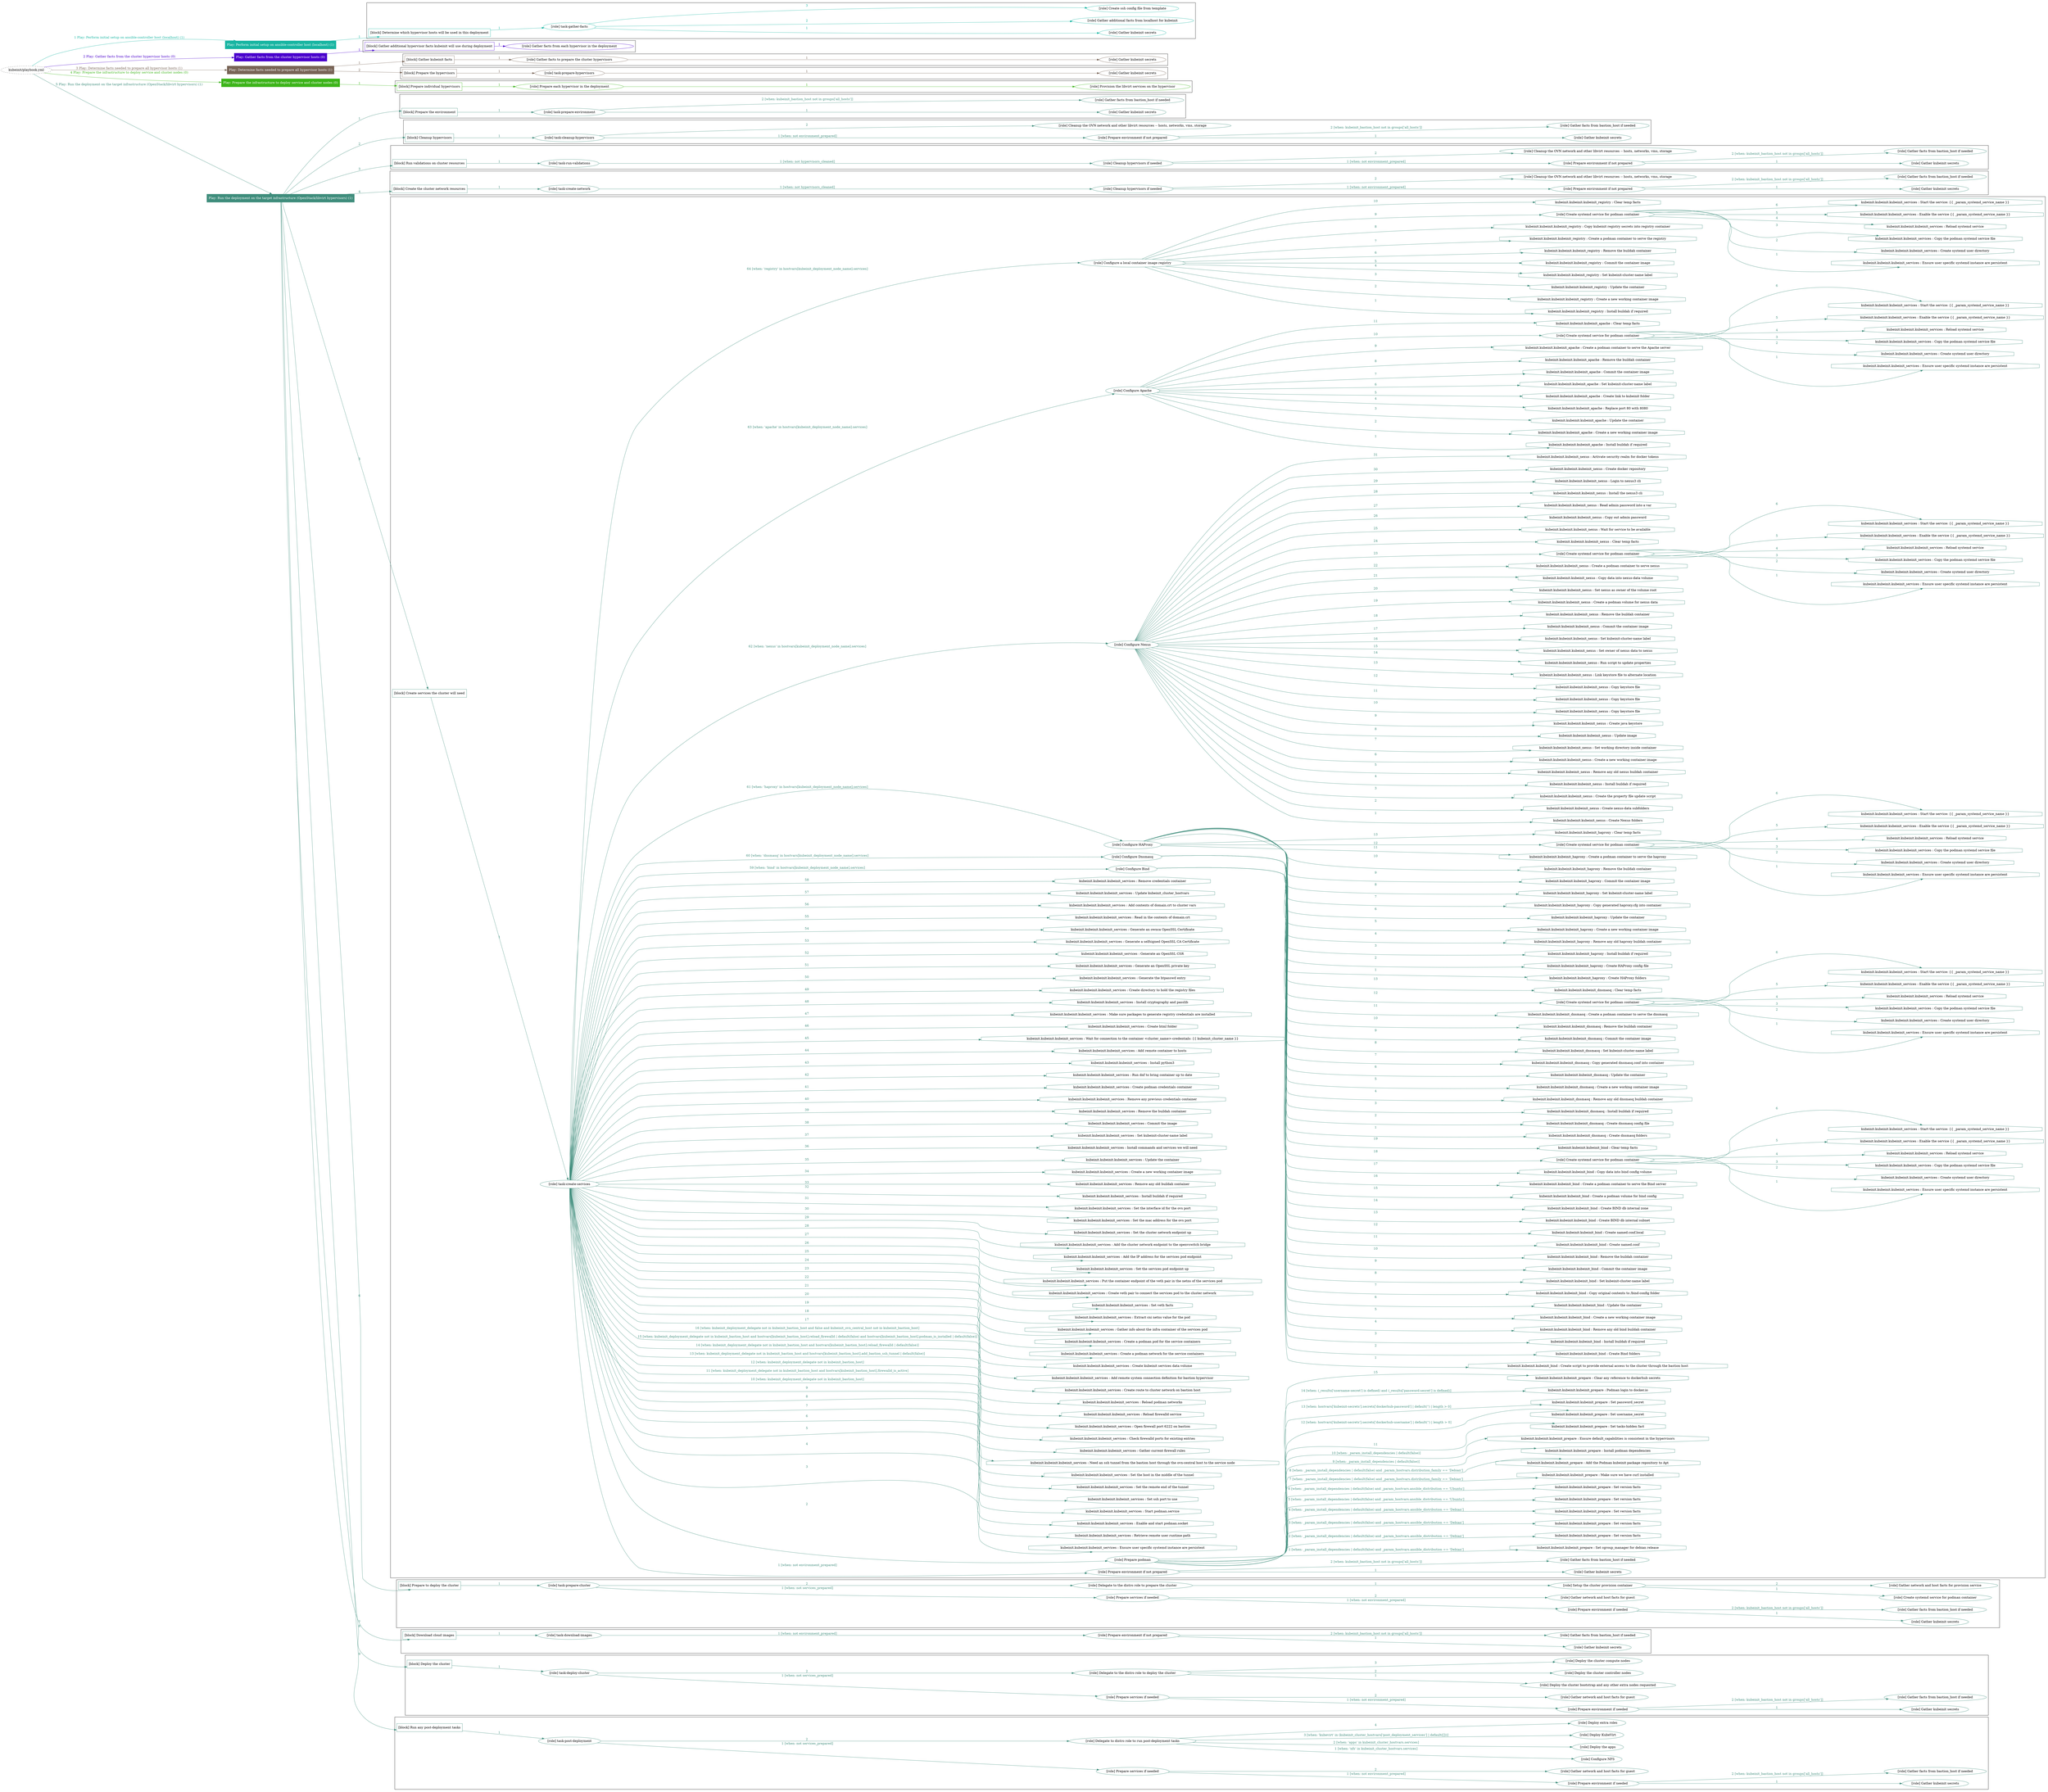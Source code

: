 digraph {
	graph [concentrate=true ordering=in rankdir=LR ratio=fill]
	edge [esep=5 sep=10]
	"kubeinit/playbook.yml" [URL="/home/runner/work/kubeinit/kubeinit/kubeinit/playbook.yml" id=playbook_c59a45c4 style=dotted]
	"kubeinit/playbook.yml" -> play_3a4fc2e2 [label="1 Play: Perform initial setup on ansible-controller host (localhost) (1)" color="#17b5a2" fontcolor="#17b5a2" id=edge_play_3a4fc2e2 labeltooltip="1 Play: Perform initial setup on ansible-controller host (localhost) (1)" tooltip="1 Play: Perform initial setup on ansible-controller host (localhost) (1)"]
	subgraph "Play: Perform initial setup on ansible-controller host (localhost) (1)" {
		play_3a4fc2e2 [label="Play: Perform initial setup on ansible-controller host (localhost) (1)" URL="/home/runner/work/kubeinit/kubeinit/kubeinit/playbook.yml" color="#17b5a2" fontcolor="#ffffff" id=play_3a4fc2e2 shape=box style=filled tooltip=localhost]
		play_3a4fc2e2 -> block_a170f522 [label=1 color="#17b5a2" fontcolor="#17b5a2" id=edge_block_a170f522 labeltooltip=1 tooltip=1]
		subgraph cluster_block_a170f522 {
			block_a170f522 [label="[block] Determine which hypervisor hosts will be used in this deployment" URL="/home/runner/work/kubeinit/kubeinit/kubeinit/playbook.yml" color="#17b5a2" id=block_a170f522 labeltooltip="Determine which hypervisor hosts will be used in this deployment" shape=box tooltip="Determine which hypervisor hosts will be used in this deployment"]
			block_a170f522 -> role_86cc226b [label="1 " color="#17b5a2" fontcolor="#17b5a2" id=edge_role_86cc226b labeltooltip="1 " tooltip="1 "]
			subgraph "task-gather-facts" {
				role_86cc226b [label="[role] task-gather-facts" URL="/home/runner/work/kubeinit/kubeinit/kubeinit/playbook.yml" color="#17b5a2" id=role_86cc226b tooltip="task-gather-facts"]
				role_86cc226b -> role_f90bb8ab [label="1 " color="#17b5a2" fontcolor="#17b5a2" id=edge_role_f90bb8ab labeltooltip="1 " tooltip="1 "]
				subgraph "Gather kubeinit secrets" {
					role_f90bb8ab [label="[role] Gather kubeinit secrets" URL="/home/runner/.ansible/collections/ansible_collections/kubeinit/kubeinit/roles/kubeinit_prepare/tasks/build_hypervisors_group.yml" color="#17b5a2" id=role_f90bb8ab tooltip="Gather kubeinit secrets"]
				}
				role_86cc226b -> role_84e645db [label="2 " color="#17b5a2" fontcolor="#17b5a2" id=edge_role_84e645db labeltooltip="2 " tooltip="2 "]
				subgraph "Gather additional facts from localhost for kubeinit" {
					role_84e645db [label="[role] Gather additional facts from localhost for kubeinit" URL="/home/runner/.ansible/collections/ansible_collections/kubeinit/kubeinit/roles/kubeinit_prepare/tasks/build_hypervisors_group.yml" color="#17b5a2" id=role_84e645db tooltip="Gather additional facts from localhost for kubeinit"]
				}
				role_86cc226b -> role_bd2888b9 [label="3 " color="#17b5a2" fontcolor="#17b5a2" id=edge_role_bd2888b9 labeltooltip="3 " tooltip="3 "]
				subgraph "Create ssh config file from template" {
					role_bd2888b9 [label="[role] Create ssh config file from template" URL="/home/runner/.ansible/collections/ansible_collections/kubeinit/kubeinit/roles/kubeinit_prepare/tasks/build_hypervisors_group.yml" color="#17b5a2" id=role_bd2888b9 tooltip="Create ssh config file from template"]
				}
			}
		}
	}
	"kubeinit/playbook.yml" -> play_ad005950 [label="2 Play: Gather facts from the cluster hypervisor hosts (0)" color="#4900cc" fontcolor="#4900cc" id=edge_play_ad005950 labeltooltip="2 Play: Gather facts from the cluster hypervisor hosts (0)" tooltip="2 Play: Gather facts from the cluster hypervisor hosts (0)"]
	subgraph "Play: Gather facts from the cluster hypervisor hosts (0)" {
		play_ad005950 [label="Play: Gather facts from the cluster hypervisor hosts (0)" URL="/home/runner/work/kubeinit/kubeinit/kubeinit/playbook.yml" color="#4900cc" fontcolor="#ffffff" id=play_ad005950 shape=box style=filled tooltip="Play: Gather facts from the cluster hypervisor hosts (0)"]
		play_ad005950 -> block_bb423e45 [label=1 color="#4900cc" fontcolor="#4900cc" id=edge_block_bb423e45 labeltooltip=1 tooltip=1]
		subgraph cluster_block_bb423e45 {
			block_bb423e45 [label="[block] Gather additional hypervisor facts kubeinit will use during deployment" URL="/home/runner/work/kubeinit/kubeinit/kubeinit/playbook.yml" color="#4900cc" id=block_bb423e45 labeltooltip="Gather additional hypervisor facts kubeinit will use during deployment" shape=box tooltip="Gather additional hypervisor facts kubeinit will use during deployment"]
			block_bb423e45 -> role_17bafd75 [label="1 " color="#4900cc" fontcolor="#4900cc" id=edge_role_17bafd75 labeltooltip="1 " tooltip="1 "]
			subgraph "Gather facts from each hypervisor in the deployment" {
				role_17bafd75 [label="[role] Gather facts from each hypervisor in the deployment" URL="/home/runner/work/kubeinit/kubeinit/kubeinit/playbook.yml" color="#4900cc" id=role_17bafd75 tooltip="Gather facts from each hypervisor in the deployment"]
			}
		}
	}
	"kubeinit/playbook.yml" -> play_874c798c [label="3 Play: Determine facts needed to prepare all hypervisor hosts (1)" color="#776355" fontcolor="#776355" id=edge_play_874c798c labeltooltip="3 Play: Determine facts needed to prepare all hypervisor hosts (1)" tooltip="3 Play: Determine facts needed to prepare all hypervisor hosts (1)"]
	subgraph "Play: Determine facts needed to prepare all hypervisor hosts (1)" {
		play_874c798c [label="Play: Determine facts needed to prepare all hypervisor hosts (1)" URL="/home/runner/work/kubeinit/kubeinit/kubeinit/playbook.yml" color="#776355" fontcolor="#ffffff" id=play_874c798c shape=box style=filled tooltip=localhost]
		play_874c798c -> block_19c7247b [label=1 color="#776355" fontcolor="#776355" id=edge_block_19c7247b labeltooltip=1 tooltip=1]
		subgraph cluster_block_19c7247b {
			block_19c7247b [label="[block] Gather kubeinit facts" URL="/home/runner/work/kubeinit/kubeinit/kubeinit/playbook.yml" color="#776355" id=block_19c7247b labeltooltip="Gather kubeinit facts" shape=box tooltip="Gather kubeinit facts"]
			block_19c7247b -> role_11275b49 [label="1 " color="#776355" fontcolor="#776355" id=edge_role_11275b49 labeltooltip="1 " tooltip="1 "]
			subgraph "Gather facts to prepare the cluster hypervisors" {
				role_11275b49 [label="[role] Gather facts to prepare the cluster hypervisors" URL="/home/runner/work/kubeinit/kubeinit/kubeinit/playbook.yml" color="#776355" id=role_11275b49 tooltip="Gather facts to prepare the cluster hypervisors"]
				role_11275b49 -> role_90a8766a [label="1 " color="#776355" fontcolor="#776355" id=edge_role_90a8766a labeltooltip="1 " tooltip="1 "]
				subgraph "Gather kubeinit secrets" {
					role_90a8766a [label="[role] Gather kubeinit secrets" URL="/home/runner/.ansible/collections/ansible_collections/kubeinit/kubeinit/roles/kubeinit_prepare/tasks/gather_kubeinit_facts.yml" color="#776355" id=role_90a8766a tooltip="Gather kubeinit secrets"]
				}
			}
		}
		play_874c798c -> block_b886f306 [label=2 color="#776355" fontcolor="#776355" id=edge_block_b886f306 labeltooltip=2 tooltip=2]
		subgraph cluster_block_b886f306 {
			block_b886f306 [label="[block] Prepare the hypervisors" URL="/home/runner/work/kubeinit/kubeinit/kubeinit/playbook.yml" color="#776355" id=block_b886f306 labeltooltip="Prepare the hypervisors" shape=box tooltip="Prepare the hypervisors"]
			block_b886f306 -> role_a3d87586 [label="1 " color="#776355" fontcolor="#776355" id=edge_role_a3d87586 labeltooltip="1 " tooltip="1 "]
			subgraph "task-prepare-hypervisors" {
				role_a3d87586 [label="[role] task-prepare-hypervisors" URL="/home/runner/work/kubeinit/kubeinit/kubeinit/playbook.yml" color="#776355" id=role_a3d87586 tooltip="task-prepare-hypervisors"]
				role_a3d87586 -> role_30789887 [label="1 " color="#776355" fontcolor="#776355" id=edge_role_30789887 labeltooltip="1 " tooltip="1 "]
				subgraph "Gather kubeinit secrets" {
					role_30789887 [label="[role] Gather kubeinit secrets" URL="/home/runner/.ansible/collections/ansible_collections/kubeinit/kubeinit/roles/kubeinit_prepare/tasks/gather_kubeinit_facts.yml" color="#776355" id=role_30789887 tooltip="Gather kubeinit secrets"]
				}
			}
		}
	}
	"kubeinit/playbook.yml" -> play_c44e2af4 [label="4 Play: Prepare the infrastructure to deploy service and cluster nodes (0)" color="#3bb418" fontcolor="#3bb418" id=edge_play_c44e2af4 labeltooltip="4 Play: Prepare the infrastructure to deploy service and cluster nodes (0)" tooltip="4 Play: Prepare the infrastructure to deploy service and cluster nodes (0)"]
	subgraph "Play: Prepare the infrastructure to deploy service and cluster nodes (0)" {
		play_c44e2af4 [label="Play: Prepare the infrastructure to deploy service and cluster nodes (0)" URL="/home/runner/work/kubeinit/kubeinit/kubeinit/playbook.yml" color="#3bb418" fontcolor="#ffffff" id=play_c44e2af4 shape=box style=filled tooltip="Play: Prepare the infrastructure to deploy service and cluster nodes (0)"]
		play_c44e2af4 -> block_aed6d7f4 [label=1 color="#3bb418" fontcolor="#3bb418" id=edge_block_aed6d7f4 labeltooltip=1 tooltip=1]
		subgraph cluster_block_aed6d7f4 {
			block_aed6d7f4 [label="[block] Prepare individual hypervisors" URL="/home/runner/work/kubeinit/kubeinit/kubeinit/playbook.yml" color="#3bb418" id=block_aed6d7f4 labeltooltip="Prepare individual hypervisors" shape=box tooltip="Prepare individual hypervisors"]
			block_aed6d7f4 -> role_a14b9639 [label="1 " color="#3bb418" fontcolor="#3bb418" id=edge_role_a14b9639 labeltooltip="1 " tooltip="1 "]
			subgraph "Prepare each hypervisor in the deployment" {
				role_a14b9639 [label="[role] Prepare each hypervisor in the deployment" URL="/home/runner/work/kubeinit/kubeinit/kubeinit/playbook.yml" color="#3bb418" id=role_a14b9639 tooltip="Prepare each hypervisor in the deployment"]
				role_a14b9639 -> role_ab46cfb5 [label="1 " color="#3bb418" fontcolor="#3bb418" id=edge_role_ab46cfb5 labeltooltip="1 " tooltip="1 "]
				subgraph "Provision the libvirt services on the hypervisor" {
					role_ab46cfb5 [label="[role] Provision the libvirt services on the hypervisor" URL="/home/runner/.ansible/collections/ansible_collections/kubeinit/kubeinit/roles/kubeinit_prepare/tasks/prepare_hypervisor.yml" color="#3bb418" id=role_ab46cfb5 tooltip="Provision the libvirt services on the hypervisor"]
				}
			}
		}
	}
	"kubeinit/playbook.yml" -> play_076ae8a3 [label="5 Play: Run the deployment on the target infrastructure (OpenStack/libvirt hypervisors) (1)" color="#3f8d7c" fontcolor="#3f8d7c" id=edge_play_076ae8a3 labeltooltip="5 Play: Run the deployment on the target infrastructure (OpenStack/libvirt hypervisors) (1)" tooltip="5 Play: Run the deployment on the target infrastructure (OpenStack/libvirt hypervisors) (1)"]
	subgraph "Play: Run the deployment on the target infrastructure (OpenStack/libvirt hypervisors) (1)" {
		play_076ae8a3 [label="Play: Run the deployment on the target infrastructure (OpenStack/libvirt hypervisors) (1)" URL="/home/runner/work/kubeinit/kubeinit/kubeinit/playbook.yml" color="#3f8d7c" fontcolor="#ffffff" id=play_076ae8a3 shape=box style=filled tooltip=localhost]
		play_076ae8a3 -> block_85b7ad68 [label=1 color="#3f8d7c" fontcolor="#3f8d7c" id=edge_block_85b7ad68 labeltooltip=1 tooltip=1]
		subgraph cluster_block_85b7ad68 {
			block_85b7ad68 [label="[block] Prepare the environment" URL="/home/runner/work/kubeinit/kubeinit/kubeinit/playbook.yml" color="#3f8d7c" id=block_85b7ad68 labeltooltip="Prepare the environment" shape=box tooltip="Prepare the environment"]
			block_85b7ad68 -> role_02c7b3ee [label="1 " color="#3f8d7c" fontcolor="#3f8d7c" id=edge_role_02c7b3ee labeltooltip="1 " tooltip="1 "]
			subgraph "task-prepare-environment" {
				role_02c7b3ee [label="[role] task-prepare-environment" URL="/home/runner/work/kubeinit/kubeinit/kubeinit/playbook.yml" color="#3f8d7c" id=role_02c7b3ee tooltip="task-prepare-environment"]
				role_02c7b3ee -> role_00bfee1b [label="1 " color="#3f8d7c" fontcolor="#3f8d7c" id=edge_role_00bfee1b labeltooltip="1 " tooltip="1 "]
				subgraph "Gather kubeinit secrets" {
					role_00bfee1b [label="[role] Gather kubeinit secrets" URL="/home/runner/.ansible/collections/ansible_collections/kubeinit/kubeinit/roles/kubeinit_prepare/tasks/gather_kubeinit_facts.yml" color="#3f8d7c" id=role_00bfee1b tooltip="Gather kubeinit secrets"]
				}
				role_02c7b3ee -> role_4df408f3 [label="2 [when: kubeinit_bastion_host not in groups['all_hosts']]" color="#3f8d7c" fontcolor="#3f8d7c" id=edge_role_4df408f3 labeltooltip="2 [when: kubeinit_bastion_host not in groups['all_hosts']]" tooltip="2 [when: kubeinit_bastion_host not in groups['all_hosts']]"]
				subgraph "Gather facts from bastion_host if needed" {
					role_4df408f3 [label="[role] Gather facts from bastion_host if needed" URL="/home/runner/.ansible/collections/ansible_collections/kubeinit/kubeinit/roles/kubeinit_prepare/tasks/main.yml" color="#3f8d7c" id=role_4df408f3 tooltip="Gather facts from bastion_host if needed"]
				}
			}
		}
		play_076ae8a3 -> block_e70d987d [label=2 color="#3f8d7c" fontcolor="#3f8d7c" id=edge_block_e70d987d labeltooltip=2 tooltip=2]
		subgraph cluster_block_e70d987d {
			block_e70d987d [label="[block] Cleanup hypervisors" URL="/home/runner/work/kubeinit/kubeinit/kubeinit/playbook.yml" color="#3f8d7c" id=block_e70d987d labeltooltip="Cleanup hypervisors" shape=box tooltip="Cleanup hypervisors"]
			block_e70d987d -> role_c3b726c4 [label="1 " color="#3f8d7c" fontcolor="#3f8d7c" id=edge_role_c3b726c4 labeltooltip="1 " tooltip="1 "]
			subgraph "task-cleanup-hypervisors" {
				role_c3b726c4 [label="[role] task-cleanup-hypervisors" URL="/home/runner/work/kubeinit/kubeinit/kubeinit/playbook.yml" color="#3f8d7c" id=role_c3b726c4 tooltip="task-cleanup-hypervisors"]
				role_c3b726c4 -> role_68a37a74 [label="1 [when: not environment_prepared]" color="#3f8d7c" fontcolor="#3f8d7c" id=edge_role_68a37a74 labeltooltip="1 [when: not environment_prepared]" tooltip="1 [when: not environment_prepared]"]
				subgraph "Prepare environment if not prepared" {
					role_68a37a74 [label="[role] Prepare environment if not prepared" URL="/home/runner/.ansible/collections/ansible_collections/kubeinit/kubeinit/roles/kubeinit_libvirt/tasks/cleanup_hypervisors.yml" color="#3f8d7c" id=role_68a37a74 tooltip="Prepare environment if not prepared"]
					role_68a37a74 -> role_c81301ca [label="1 " color="#3f8d7c" fontcolor="#3f8d7c" id=edge_role_c81301ca labeltooltip="1 " tooltip="1 "]
					subgraph "Gather kubeinit secrets" {
						role_c81301ca [label="[role] Gather kubeinit secrets" URL="/home/runner/.ansible/collections/ansible_collections/kubeinit/kubeinit/roles/kubeinit_prepare/tasks/gather_kubeinit_facts.yml" color="#3f8d7c" id=role_c81301ca tooltip="Gather kubeinit secrets"]
					}
					role_68a37a74 -> role_d1147344 [label="2 [when: kubeinit_bastion_host not in groups['all_hosts']]" color="#3f8d7c" fontcolor="#3f8d7c" id=edge_role_d1147344 labeltooltip="2 [when: kubeinit_bastion_host not in groups['all_hosts']]" tooltip="2 [when: kubeinit_bastion_host not in groups['all_hosts']]"]
					subgraph "Gather facts from bastion_host if needed" {
						role_d1147344 [label="[role] Gather facts from bastion_host if needed" URL="/home/runner/.ansible/collections/ansible_collections/kubeinit/kubeinit/roles/kubeinit_prepare/tasks/main.yml" color="#3f8d7c" id=role_d1147344 tooltip="Gather facts from bastion_host if needed"]
					}
				}
				role_c3b726c4 -> role_07b4df7e [label="2 " color="#3f8d7c" fontcolor="#3f8d7c" id=edge_role_07b4df7e labeltooltip="2 " tooltip="2 "]
				subgraph "Cleanup the OVN network and other libvirt resources -- hosts, networks, vms, storage" {
					role_07b4df7e [label="[role] Cleanup the OVN network and other libvirt resources -- hosts, networks, vms, storage" URL="/home/runner/.ansible/collections/ansible_collections/kubeinit/kubeinit/roles/kubeinit_libvirt/tasks/cleanup_hypervisors.yml" color="#3f8d7c" id=role_07b4df7e tooltip="Cleanup the OVN network and other libvirt resources -- hosts, networks, vms, storage"]
				}
			}
		}
		play_076ae8a3 -> block_d1f45b20 [label=3 color="#3f8d7c" fontcolor="#3f8d7c" id=edge_block_d1f45b20 labeltooltip=3 tooltip=3]
		subgraph cluster_block_d1f45b20 {
			block_d1f45b20 [label="[block] Run validations on cluster resources" URL="/home/runner/work/kubeinit/kubeinit/kubeinit/playbook.yml" color="#3f8d7c" id=block_d1f45b20 labeltooltip="Run validations on cluster resources" shape=box tooltip="Run validations on cluster resources"]
			block_d1f45b20 -> role_ba45fa37 [label="1 " color="#3f8d7c" fontcolor="#3f8d7c" id=edge_role_ba45fa37 labeltooltip="1 " tooltip="1 "]
			subgraph "task-run-validations" {
				role_ba45fa37 [label="[role] task-run-validations" URL="/home/runner/work/kubeinit/kubeinit/kubeinit/playbook.yml" color="#3f8d7c" id=role_ba45fa37 tooltip="task-run-validations"]
				role_ba45fa37 -> role_21de442f [label="1 [when: not hypervisors_cleaned]" color="#3f8d7c" fontcolor="#3f8d7c" id=edge_role_21de442f labeltooltip="1 [when: not hypervisors_cleaned]" tooltip="1 [when: not hypervisors_cleaned]"]
				subgraph "Cleanup hypervisors if needed" {
					role_21de442f [label="[role] Cleanup hypervisors if needed" URL="/home/runner/.ansible/collections/ansible_collections/kubeinit/kubeinit/roles/kubeinit_validations/tasks/main.yml" color="#3f8d7c" id=role_21de442f tooltip="Cleanup hypervisors if needed"]
					role_21de442f -> role_cc871e06 [label="1 [when: not environment_prepared]" color="#3f8d7c" fontcolor="#3f8d7c" id=edge_role_cc871e06 labeltooltip="1 [when: not environment_prepared]" tooltip="1 [when: not environment_prepared]"]
					subgraph "Prepare environment if not prepared" {
						role_cc871e06 [label="[role] Prepare environment if not prepared" URL="/home/runner/.ansible/collections/ansible_collections/kubeinit/kubeinit/roles/kubeinit_libvirt/tasks/cleanup_hypervisors.yml" color="#3f8d7c" id=role_cc871e06 tooltip="Prepare environment if not prepared"]
						role_cc871e06 -> role_e3499718 [label="1 " color="#3f8d7c" fontcolor="#3f8d7c" id=edge_role_e3499718 labeltooltip="1 " tooltip="1 "]
						subgraph "Gather kubeinit secrets" {
							role_e3499718 [label="[role] Gather kubeinit secrets" URL="/home/runner/.ansible/collections/ansible_collections/kubeinit/kubeinit/roles/kubeinit_prepare/tasks/gather_kubeinit_facts.yml" color="#3f8d7c" id=role_e3499718 tooltip="Gather kubeinit secrets"]
						}
						role_cc871e06 -> role_75d5d5e4 [label="2 [when: kubeinit_bastion_host not in groups['all_hosts']]" color="#3f8d7c" fontcolor="#3f8d7c" id=edge_role_75d5d5e4 labeltooltip="2 [when: kubeinit_bastion_host not in groups['all_hosts']]" tooltip="2 [when: kubeinit_bastion_host not in groups['all_hosts']]"]
						subgraph "Gather facts from bastion_host if needed" {
							role_75d5d5e4 [label="[role] Gather facts from bastion_host if needed" URL="/home/runner/.ansible/collections/ansible_collections/kubeinit/kubeinit/roles/kubeinit_prepare/tasks/main.yml" color="#3f8d7c" id=role_75d5d5e4 tooltip="Gather facts from bastion_host if needed"]
						}
					}
					role_21de442f -> role_878e0961 [label="2 " color="#3f8d7c" fontcolor="#3f8d7c" id=edge_role_878e0961 labeltooltip="2 " tooltip="2 "]
					subgraph "Cleanup the OVN network and other libvirt resources -- hosts, networks, vms, storage" {
						role_878e0961 [label="[role] Cleanup the OVN network and other libvirt resources -- hosts, networks, vms, storage" URL="/home/runner/.ansible/collections/ansible_collections/kubeinit/kubeinit/roles/kubeinit_libvirt/tasks/cleanup_hypervisors.yml" color="#3f8d7c" id=role_878e0961 tooltip="Cleanup the OVN network and other libvirt resources -- hosts, networks, vms, storage"]
					}
				}
			}
		}
		play_076ae8a3 -> block_ec78a658 [label=4 color="#3f8d7c" fontcolor="#3f8d7c" id=edge_block_ec78a658 labeltooltip=4 tooltip=4]
		subgraph cluster_block_ec78a658 {
			block_ec78a658 [label="[block] Create the cluster network resources" URL="/home/runner/work/kubeinit/kubeinit/kubeinit/playbook.yml" color="#3f8d7c" id=block_ec78a658 labeltooltip="Create the cluster network resources" shape=box tooltip="Create the cluster network resources"]
			block_ec78a658 -> role_861b067f [label="1 " color="#3f8d7c" fontcolor="#3f8d7c" id=edge_role_861b067f labeltooltip="1 " tooltip="1 "]
			subgraph "task-create-network" {
				role_861b067f [label="[role] task-create-network" URL="/home/runner/work/kubeinit/kubeinit/kubeinit/playbook.yml" color="#3f8d7c" id=role_861b067f tooltip="task-create-network"]
				role_861b067f -> role_daf09300 [label="1 [when: not hypervisors_cleaned]" color="#3f8d7c" fontcolor="#3f8d7c" id=edge_role_daf09300 labeltooltip="1 [when: not hypervisors_cleaned]" tooltip="1 [when: not hypervisors_cleaned]"]
				subgraph "Cleanup hypervisors if needed" {
					role_daf09300 [label="[role] Cleanup hypervisors if needed" URL="/home/runner/.ansible/collections/ansible_collections/kubeinit/kubeinit/roles/kubeinit_libvirt/tasks/create_network.yml" color="#3f8d7c" id=role_daf09300 tooltip="Cleanup hypervisors if needed"]
					role_daf09300 -> role_36a134f8 [label="1 [when: not environment_prepared]" color="#3f8d7c" fontcolor="#3f8d7c" id=edge_role_36a134f8 labeltooltip="1 [when: not environment_prepared]" tooltip="1 [when: not environment_prepared]"]
					subgraph "Prepare environment if not prepared" {
						role_36a134f8 [label="[role] Prepare environment if not prepared" URL="/home/runner/.ansible/collections/ansible_collections/kubeinit/kubeinit/roles/kubeinit_libvirt/tasks/cleanup_hypervisors.yml" color="#3f8d7c" id=role_36a134f8 tooltip="Prepare environment if not prepared"]
						role_36a134f8 -> role_9d5ec247 [label="1 " color="#3f8d7c" fontcolor="#3f8d7c" id=edge_role_9d5ec247 labeltooltip="1 " tooltip="1 "]
						subgraph "Gather kubeinit secrets" {
							role_9d5ec247 [label="[role] Gather kubeinit secrets" URL="/home/runner/.ansible/collections/ansible_collections/kubeinit/kubeinit/roles/kubeinit_prepare/tasks/gather_kubeinit_facts.yml" color="#3f8d7c" id=role_9d5ec247 tooltip="Gather kubeinit secrets"]
						}
						role_36a134f8 -> role_c8e76084 [label="2 [when: kubeinit_bastion_host not in groups['all_hosts']]" color="#3f8d7c" fontcolor="#3f8d7c" id=edge_role_c8e76084 labeltooltip="2 [when: kubeinit_bastion_host not in groups['all_hosts']]" tooltip="2 [when: kubeinit_bastion_host not in groups['all_hosts']]"]
						subgraph "Gather facts from bastion_host if needed" {
							role_c8e76084 [label="[role] Gather facts from bastion_host if needed" URL="/home/runner/.ansible/collections/ansible_collections/kubeinit/kubeinit/roles/kubeinit_prepare/tasks/main.yml" color="#3f8d7c" id=role_c8e76084 tooltip="Gather facts from bastion_host if needed"]
						}
					}
					role_daf09300 -> role_8fc2b4ed [label="2 " color="#3f8d7c" fontcolor="#3f8d7c" id=edge_role_8fc2b4ed labeltooltip="2 " tooltip="2 "]
					subgraph "Cleanup the OVN network and other libvirt resources -- hosts, networks, vms, storage" {
						role_8fc2b4ed [label="[role] Cleanup the OVN network and other libvirt resources -- hosts, networks, vms, storage" URL="/home/runner/.ansible/collections/ansible_collections/kubeinit/kubeinit/roles/kubeinit_libvirt/tasks/cleanup_hypervisors.yml" color="#3f8d7c" id=role_8fc2b4ed tooltip="Cleanup the OVN network and other libvirt resources -- hosts, networks, vms, storage"]
					}
				}
			}
		}
		play_076ae8a3 -> block_bf401958 [label=5 color="#3f8d7c" fontcolor="#3f8d7c" id=edge_block_bf401958 labeltooltip=5 tooltip=5]
		subgraph cluster_block_bf401958 {
			block_bf401958 [label="[block] Create services the cluster will need" URL="/home/runner/work/kubeinit/kubeinit/kubeinit/playbook.yml" color="#3f8d7c" id=block_bf401958 labeltooltip="Create services the cluster will need" shape=box tooltip="Create services the cluster will need"]
			block_bf401958 -> role_b47c17fb [label="1 " color="#3f8d7c" fontcolor="#3f8d7c" id=edge_role_b47c17fb labeltooltip="1 " tooltip="1 "]
			subgraph "task-create-services" {
				role_b47c17fb [label="[role] task-create-services" URL="/home/runner/work/kubeinit/kubeinit/kubeinit/playbook.yml" color="#3f8d7c" id=role_b47c17fb tooltip="task-create-services"]
				role_b47c17fb -> role_c79d59ed [label="1 [when: not environment_prepared]" color="#3f8d7c" fontcolor="#3f8d7c" id=edge_role_c79d59ed labeltooltip="1 [when: not environment_prepared]" tooltip="1 [when: not environment_prepared]"]
				subgraph "Prepare environment if not prepared" {
					role_c79d59ed [label="[role] Prepare environment if not prepared" URL="/home/runner/.ansible/collections/ansible_collections/kubeinit/kubeinit/roles/kubeinit_services/tasks/main.yml" color="#3f8d7c" id=role_c79d59ed tooltip="Prepare environment if not prepared"]
					role_c79d59ed -> role_c634aecc [label="1 " color="#3f8d7c" fontcolor="#3f8d7c" id=edge_role_c634aecc labeltooltip="1 " tooltip="1 "]
					subgraph "Gather kubeinit secrets" {
						role_c634aecc [label="[role] Gather kubeinit secrets" URL="/home/runner/.ansible/collections/ansible_collections/kubeinit/kubeinit/roles/kubeinit_prepare/tasks/gather_kubeinit_facts.yml" color="#3f8d7c" id=role_c634aecc tooltip="Gather kubeinit secrets"]
					}
					role_c79d59ed -> role_fd078d73 [label="2 [when: kubeinit_bastion_host not in groups['all_hosts']]" color="#3f8d7c" fontcolor="#3f8d7c" id=edge_role_fd078d73 labeltooltip="2 [when: kubeinit_bastion_host not in groups['all_hosts']]" tooltip="2 [when: kubeinit_bastion_host not in groups['all_hosts']]"]
					subgraph "Gather facts from bastion_host if needed" {
						role_fd078d73 [label="[role] Gather facts from bastion_host if needed" URL="/home/runner/.ansible/collections/ansible_collections/kubeinit/kubeinit/roles/kubeinit_prepare/tasks/main.yml" color="#3f8d7c" id=role_fd078d73 tooltip="Gather facts from bastion_host if needed"]
					}
				}
				role_b47c17fb -> role_8ea2c223 [label="2 " color="#3f8d7c" fontcolor="#3f8d7c" id=edge_role_8ea2c223 labeltooltip="2 " tooltip="2 "]
				subgraph "Prepare podman" {
					role_8ea2c223 [label="[role] Prepare podman" URL="/home/runner/.ansible/collections/ansible_collections/kubeinit/kubeinit/roles/kubeinit_services/tasks/00_create_service_pod.yml" color="#3f8d7c" id=role_8ea2c223 tooltip="Prepare podman"]
					task_8715e68f [label="kubeinit.kubeinit.kubeinit_prepare : Set cgroup_manager for debian release" URL="/home/runner/.ansible/collections/ansible_collections/kubeinit/kubeinit/roles/kubeinit_prepare/tasks/prepare_podman.yml" color="#3f8d7c" id=task_8715e68f shape=octagon tooltip="kubeinit.kubeinit.kubeinit_prepare : Set cgroup_manager for debian release"]
					role_8ea2c223 -> task_8715e68f [label="1 [when: _param_install_dependencies | default(false) and _param_hostvars.ansible_distribution == 'Debian']" color="#3f8d7c" fontcolor="#3f8d7c" id=edge_task_8715e68f labeltooltip="1 [when: _param_install_dependencies | default(false) and _param_hostvars.ansible_distribution == 'Debian']" tooltip="1 [when: _param_install_dependencies | default(false) and _param_hostvars.ansible_distribution == 'Debian']"]
					task_76fc332a [label="kubeinit.kubeinit.kubeinit_prepare : Set version facts" URL="/home/runner/.ansible/collections/ansible_collections/kubeinit/kubeinit/roles/kubeinit_prepare/tasks/prepare_podman.yml" color="#3f8d7c" id=task_76fc332a shape=octagon tooltip="kubeinit.kubeinit.kubeinit_prepare : Set version facts"]
					role_8ea2c223 -> task_76fc332a [label="2 [when: _param_install_dependencies | default(false) and _param_hostvars.ansible_distribution == 'Debian']" color="#3f8d7c" fontcolor="#3f8d7c" id=edge_task_76fc332a labeltooltip="2 [when: _param_install_dependencies | default(false) and _param_hostvars.ansible_distribution == 'Debian']" tooltip="2 [when: _param_install_dependencies | default(false) and _param_hostvars.ansible_distribution == 'Debian']"]
					task_346c44bf [label="kubeinit.kubeinit.kubeinit_prepare : Set version facts" URL="/home/runner/.ansible/collections/ansible_collections/kubeinit/kubeinit/roles/kubeinit_prepare/tasks/prepare_podman.yml" color="#3f8d7c" id=task_346c44bf shape=octagon tooltip="kubeinit.kubeinit.kubeinit_prepare : Set version facts"]
					role_8ea2c223 -> task_346c44bf [label="3 [when: _param_install_dependencies | default(false) and _param_hostvars.ansible_distribution == 'Debian']" color="#3f8d7c" fontcolor="#3f8d7c" id=edge_task_346c44bf labeltooltip="3 [when: _param_install_dependencies | default(false) and _param_hostvars.ansible_distribution == 'Debian']" tooltip="3 [when: _param_install_dependencies | default(false) and _param_hostvars.ansible_distribution == 'Debian']"]
					task_0d23f38d [label="kubeinit.kubeinit.kubeinit_prepare : Set version facts" URL="/home/runner/.ansible/collections/ansible_collections/kubeinit/kubeinit/roles/kubeinit_prepare/tasks/prepare_podman.yml" color="#3f8d7c" id=task_0d23f38d shape=octagon tooltip="kubeinit.kubeinit.kubeinit_prepare : Set version facts"]
					role_8ea2c223 -> task_0d23f38d [label="4 [when: _param_install_dependencies | default(false) and _param_hostvars.ansible_distribution == 'Debian']" color="#3f8d7c" fontcolor="#3f8d7c" id=edge_task_0d23f38d labeltooltip="4 [when: _param_install_dependencies | default(false) and _param_hostvars.ansible_distribution == 'Debian']" tooltip="4 [when: _param_install_dependencies | default(false) and _param_hostvars.ansible_distribution == 'Debian']"]
					task_d2dac762 [label="kubeinit.kubeinit.kubeinit_prepare : Set version facts" URL="/home/runner/.ansible/collections/ansible_collections/kubeinit/kubeinit/roles/kubeinit_prepare/tasks/prepare_podman.yml" color="#3f8d7c" id=task_d2dac762 shape=octagon tooltip="kubeinit.kubeinit.kubeinit_prepare : Set version facts"]
					role_8ea2c223 -> task_d2dac762 [label="5 [when: _param_install_dependencies | default(false) and _param_hostvars.ansible_distribution == 'Ubuntu']" color="#3f8d7c" fontcolor="#3f8d7c" id=edge_task_d2dac762 labeltooltip="5 [when: _param_install_dependencies | default(false) and _param_hostvars.ansible_distribution == 'Ubuntu']" tooltip="5 [when: _param_install_dependencies | default(false) and _param_hostvars.ansible_distribution == 'Ubuntu']"]
					task_255601d0 [label="kubeinit.kubeinit.kubeinit_prepare : Set version facts" URL="/home/runner/.ansible/collections/ansible_collections/kubeinit/kubeinit/roles/kubeinit_prepare/tasks/prepare_podman.yml" color="#3f8d7c" id=task_255601d0 shape=octagon tooltip="kubeinit.kubeinit.kubeinit_prepare : Set version facts"]
					role_8ea2c223 -> task_255601d0 [label="6 [when: _param_install_dependencies | default(false) and _param_hostvars.ansible_distribution == 'Ubuntu']" color="#3f8d7c" fontcolor="#3f8d7c" id=edge_task_255601d0 labeltooltip="6 [when: _param_install_dependencies | default(false) and _param_hostvars.ansible_distribution == 'Ubuntu']" tooltip="6 [when: _param_install_dependencies | default(false) and _param_hostvars.ansible_distribution == 'Ubuntu']"]
					task_f4edbeef [label="kubeinit.kubeinit.kubeinit_prepare : Make sure we have curl installed" URL="/home/runner/.ansible/collections/ansible_collections/kubeinit/kubeinit/roles/kubeinit_prepare/tasks/prepare_podman.yml" color="#3f8d7c" id=task_f4edbeef shape=octagon tooltip="kubeinit.kubeinit.kubeinit_prepare : Make sure we have curl installed"]
					role_8ea2c223 -> task_f4edbeef [label="7 [when: _param_install_dependencies | default(false) and _param_hostvars.distribution_family == 'Debian']" color="#3f8d7c" fontcolor="#3f8d7c" id=edge_task_f4edbeef labeltooltip="7 [when: _param_install_dependencies | default(false) and _param_hostvars.distribution_family == 'Debian']" tooltip="7 [when: _param_install_dependencies | default(false) and _param_hostvars.distribution_family == 'Debian']"]
					task_adc095e0 [label="kubeinit.kubeinit.kubeinit_prepare : Add the Podman kubeinit package repository to Apt" URL="/home/runner/.ansible/collections/ansible_collections/kubeinit/kubeinit/roles/kubeinit_prepare/tasks/prepare_podman.yml" color="#3f8d7c" id=task_adc095e0 shape=octagon tooltip="kubeinit.kubeinit.kubeinit_prepare : Add the Podman kubeinit package repository to Apt"]
					role_8ea2c223 -> task_adc095e0 [label="8 [when: _param_install_dependencies | default(false) and _param_hostvars.distribution_family == 'Debian']" color="#3f8d7c" fontcolor="#3f8d7c" id=edge_task_adc095e0 labeltooltip="8 [when: _param_install_dependencies | default(false) and _param_hostvars.distribution_family == 'Debian']" tooltip="8 [when: _param_install_dependencies | default(false) and _param_hostvars.distribution_family == 'Debian']"]
					task_5a2c4116 [label="kubeinit.kubeinit.kubeinit_prepare : Install podman dependencies" URL="/home/runner/.ansible/collections/ansible_collections/kubeinit/kubeinit/roles/kubeinit_prepare/tasks/prepare_podman.yml" color="#3f8d7c" id=task_5a2c4116 shape=octagon tooltip="kubeinit.kubeinit.kubeinit_prepare : Install podman dependencies"]
					role_8ea2c223 -> task_5a2c4116 [label="9 [when: _param_install_dependencies | default(false)]" color="#3f8d7c" fontcolor="#3f8d7c" id=edge_task_5a2c4116 labeltooltip="9 [when: _param_install_dependencies | default(false)]" tooltip="9 [when: _param_install_dependencies | default(false)]"]
					task_dd57d08b [label="kubeinit.kubeinit.kubeinit_prepare : Ensure default_capabilities is consistent in the hypervisors" URL="/home/runner/.ansible/collections/ansible_collections/kubeinit/kubeinit/roles/kubeinit_prepare/tasks/prepare_podman.yml" color="#3f8d7c" id=task_dd57d08b shape=octagon tooltip="kubeinit.kubeinit.kubeinit_prepare : Ensure default_capabilities is consistent in the hypervisors"]
					role_8ea2c223 -> task_dd57d08b [label="10 [when: _param_install_dependencies | default(false)]" color="#3f8d7c" fontcolor="#3f8d7c" id=edge_task_dd57d08b labeltooltip="10 [when: _param_install_dependencies | default(false)]" tooltip="10 [when: _param_install_dependencies | default(false)]"]
					task_dd56129c [label="kubeinit.kubeinit.kubeinit_prepare : Set tasks-hidden fact" URL="/home/runner/.ansible/collections/ansible_collections/kubeinit/kubeinit/roles/kubeinit_prepare/tasks/prepare_podman.yml" color="#3f8d7c" id=task_dd56129c shape=octagon tooltip="kubeinit.kubeinit.kubeinit_prepare : Set tasks-hidden fact"]
					role_8ea2c223 -> task_dd56129c [label="11 " color="#3f8d7c" fontcolor="#3f8d7c" id=edge_task_dd56129c labeltooltip="11 " tooltip="11 "]
					task_593bfa70 [label="kubeinit.kubeinit.kubeinit_prepare : Set username_secret" URL="/home/runner/.ansible/collections/ansible_collections/kubeinit/kubeinit/roles/kubeinit_prepare/tasks/prepare_podman.yml" color="#3f8d7c" id=task_593bfa70 shape=octagon tooltip="kubeinit.kubeinit.kubeinit_prepare : Set username_secret"]
					role_8ea2c223 -> task_593bfa70 [label="12 [when: hostvars['kubeinit-secrets'].secrets['dockerhub-username'] | default('') | length > 0]" color="#3f8d7c" fontcolor="#3f8d7c" id=edge_task_593bfa70 labeltooltip="12 [when: hostvars['kubeinit-secrets'].secrets['dockerhub-username'] | default('') | length > 0]" tooltip="12 [when: hostvars['kubeinit-secrets'].secrets['dockerhub-username'] | default('') | length > 0]"]
					task_55800a0e [label="kubeinit.kubeinit.kubeinit_prepare : Set password_secret" URL="/home/runner/.ansible/collections/ansible_collections/kubeinit/kubeinit/roles/kubeinit_prepare/tasks/prepare_podman.yml" color="#3f8d7c" id=task_55800a0e shape=octagon tooltip="kubeinit.kubeinit.kubeinit_prepare : Set password_secret"]
					role_8ea2c223 -> task_55800a0e [label="13 [when: hostvars['kubeinit-secrets'].secrets['dockerhub-password'] | default('') | length > 0]" color="#3f8d7c" fontcolor="#3f8d7c" id=edge_task_55800a0e labeltooltip="13 [when: hostvars['kubeinit-secrets'].secrets['dockerhub-password'] | default('') | length > 0]" tooltip="13 [when: hostvars['kubeinit-secrets'].secrets['dockerhub-password'] | default('') | length > 0]"]
					task_4a024c04 [label="kubeinit.kubeinit.kubeinit_prepare : Podman login to docker.io" URL="/home/runner/.ansible/collections/ansible_collections/kubeinit/kubeinit/roles/kubeinit_prepare/tasks/prepare_podman.yml" color="#3f8d7c" id=task_4a024c04 shape=octagon tooltip="kubeinit.kubeinit.kubeinit_prepare : Podman login to docker.io"]
					role_8ea2c223 -> task_4a024c04 [label="14 [when: (_results['username-secret'] is defined) and (_results['password-secret'] is defined)]" color="#3f8d7c" fontcolor="#3f8d7c" id=edge_task_4a024c04 labeltooltip="14 [when: (_results['username-secret'] is defined) and (_results['password-secret'] is defined)]" tooltip="14 [when: (_results['username-secret'] is defined) and (_results['password-secret'] is defined)]"]
					task_d6354f62 [label="kubeinit.kubeinit.kubeinit_prepare : Clear any reference to dockerhub secrets" URL="/home/runner/.ansible/collections/ansible_collections/kubeinit/kubeinit/roles/kubeinit_prepare/tasks/prepare_podman.yml" color="#3f8d7c" id=task_d6354f62 shape=octagon tooltip="kubeinit.kubeinit.kubeinit_prepare : Clear any reference to dockerhub secrets"]
					role_8ea2c223 -> task_d6354f62 [label="15 " color="#3f8d7c" fontcolor="#3f8d7c" id=edge_task_d6354f62 labeltooltip="15 " tooltip="15 "]
				}
				task_737929ec [label="kubeinit.kubeinit.kubeinit_services : Ensure user specific systemd instance are persistent" URL="/home/runner/.ansible/collections/ansible_collections/kubeinit/kubeinit/roles/kubeinit_services/tasks/00_create_service_pod.yml" color="#3f8d7c" id=task_737929ec shape=octagon tooltip="kubeinit.kubeinit.kubeinit_services : Ensure user specific systemd instance are persistent"]
				role_b47c17fb -> task_737929ec [label="3 " color="#3f8d7c" fontcolor="#3f8d7c" id=edge_task_737929ec labeltooltip="3 " tooltip="3 "]
				task_9b15ba92 [label="kubeinit.kubeinit.kubeinit_services : Retrieve remote user runtime path" URL="/home/runner/.ansible/collections/ansible_collections/kubeinit/kubeinit/roles/kubeinit_services/tasks/00_create_service_pod.yml" color="#3f8d7c" id=task_9b15ba92 shape=octagon tooltip="kubeinit.kubeinit.kubeinit_services : Retrieve remote user runtime path"]
				role_b47c17fb -> task_9b15ba92 [label="4 " color="#3f8d7c" fontcolor="#3f8d7c" id=edge_task_9b15ba92 labeltooltip="4 " tooltip="4 "]
				task_2d43e6ba [label="kubeinit.kubeinit.kubeinit_services : Enable and start podman.socket" URL="/home/runner/.ansible/collections/ansible_collections/kubeinit/kubeinit/roles/kubeinit_services/tasks/00_create_service_pod.yml" color="#3f8d7c" id=task_2d43e6ba shape=octagon tooltip="kubeinit.kubeinit.kubeinit_services : Enable and start podman.socket"]
				role_b47c17fb -> task_2d43e6ba [label="5 " color="#3f8d7c" fontcolor="#3f8d7c" id=edge_task_2d43e6ba labeltooltip="5 " tooltip="5 "]
				task_225575d9 [label="kubeinit.kubeinit.kubeinit_services : Start podman.service" URL="/home/runner/.ansible/collections/ansible_collections/kubeinit/kubeinit/roles/kubeinit_services/tasks/00_create_service_pod.yml" color="#3f8d7c" id=task_225575d9 shape=octagon tooltip="kubeinit.kubeinit.kubeinit_services : Start podman.service"]
				role_b47c17fb -> task_225575d9 [label="6 " color="#3f8d7c" fontcolor="#3f8d7c" id=edge_task_225575d9 labeltooltip="6 " tooltip="6 "]
				task_46a2647a [label="kubeinit.kubeinit.kubeinit_services : Set ssh port to use" URL="/home/runner/.ansible/collections/ansible_collections/kubeinit/kubeinit/roles/kubeinit_services/tasks/00_create_service_pod.yml" color="#3f8d7c" id=task_46a2647a shape=octagon tooltip="kubeinit.kubeinit.kubeinit_services : Set ssh port to use"]
				role_b47c17fb -> task_46a2647a [label="7 " color="#3f8d7c" fontcolor="#3f8d7c" id=edge_task_46a2647a labeltooltip="7 " tooltip="7 "]
				task_57c83185 [label="kubeinit.kubeinit.kubeinit_services : Set the remote end of the tunnel" URL="/home/runner/.ansible/collections/ansible_collections/kubeinit/kubeinit/roles/kubeinit_services/tasks/00_create_service_pod.yml" color="#3f8d7c" id=task_57c83185 shape=octagon tooltip="kubeinit.kubeinit.kubeinit_services : Set the remote end of the tunnel"]
				role_b47c17fb -> task_57c83185 [label="8 " color="#3f8d7c" fontcolor="#3f8d7c" id=edge_task_57c83185 labeltooltip="8 " tooltip="8 "]
				task_6335622c [label="kubeinit.kubeinit.kubeinit_services : Set the host in the middle of the tunnel" URL="/home/runner/.ansible/collections/ansible_collections/kubeinit/kubeinit/roles/kubeinit_services/tasks/00_create_service_pod.yml" color="#3f8d7c" id=task_6335622c shape=octagon tooltip="kubeinit.kubeinit.kubeinit_services : Set the host in the middle of the tunnel"]
				role_b47c17fb -> task_6335622c [label="9 " color="#3f8d7c" fontcolor="#3f8d7c" id=edge_task_6335622c labeltooltip="9 " tooltip="9 "]
				task_7b2bab27 [label="kubeinit.kubeinit.kubeinit_services : Need an ssh tunnel from the bastion host through the ovn-central host to the service node" URL="/home/runner/.ansible/collections/ansible_collections/kubeinit/kubeinit/roles/kubeinit_services/tasks/00_create_service_pod.yml" color="#3f8d7c" id=task_7b2bab27 shape=octagon tooltip="kubeinit.kubeinit.kubeinit_services : Need an ssh tunnel from the bastion host through the ovn-central host to the service node"]
				role_b47c17fb -> task_7b2bab27 [label="10 [when: kubeinit_deployment_delegate not in kubeinit_bastion_host]" color="#3f8d7c" fontcolor="#3f8d7c" id=edge_task_7b2bab27 labeltooltip="10 [when: kubeinit_deployment_delegate not in kubeinit_bastion_host]" tooltip="10 [when: kubeinit_deployment_delegate not in kubeinit_bastion_host]"]
				task_a01fdf1b [label="kubeinit.kubeinit.kubeinit_services : Gather current firewall rules" URL="/home/runner/.ansible/collections/ansible_collections/kubeinit/kubeinit/roles/kubeinit_services/tasks/00_create_service_pod.yml" color="#3f8d7c" id=task_a01fdf1b shape=octagon tooltip="kubeinit.kubeinit.kubeinit_services : Gather current firewall rules"]
				role_b47c17fb -> task_a01fdf1b [label="11 [when: kubeinit_deployment_delegate not in kubeinit_bastion_host and hostvars[kubeinit_bastion_host].firewalld_is_active]" color="#3f8d7c" fontcolor="#3f8d7c" id=edge_task_a01fdf1b labeltooltip="11 [when: kubeinit_deployment_delegate not in kubeinit_bastion_host and hostvars[kubeinit_bastion_host].firewalld_is_active]" tooltip="11 [when: kubeinit_deployment_delegate not in kubeinit_bastion_host and hostvars[kubeinit_bastion_host].firewalld_is_active]"]
				task_f058726c [label="kubeinit.kubeinit.kubeinit_services : Check firewalld ports for existing entries" URL="/home/runner/.ansible/collections/ansible_collections/kubeinit/kubeinit/roles/kubeinit_services/tasks/00_create_service_pod.yml" color="#3f8d7c" id=task_f058726c shape=octagon tooltip="kubeinit.kubeinit.kubeinit_services : Check firewalld ports for existing entries"]
				role_b47c17fb -> task_f058726c [label="12 [when: kubeinit_deployment_delegate not in kubeinit_bastion_host]" color="#3f8d7c" fontcolor="#3f8d7c" id=edge_task_f058726c labeltooltip="12 [when: kubeinit_deployment_delegate not in kubeinit_bastion_host]" tooltip="12 [when: kubeinit_deployment_delegate not in kubeinit_bastion_host]"]
				task_880a743b [label="kubeinit.kubeinit.kubeinit_services : Open firewall port 6222 on bastion" URL="/home/runner/.ansible/collections/ansible_collections/kubeinit/kubeinit/roles/kubeinit_services/tasks/00_create_service_pod.yml" color="#3f8d7c" id=task_880a743b shape=octagon tooltip="kubeinit.kubeinit.kubeinit_services : Open firewall port 6222 on bastion"]
				role_b47c17fb -> task_880a743b [label="13 [when: kubeinit_deployment_delegate not in kubeinit_bastion_host and hostvars[kubeinit_bastion_host].add_bastion_ssh_tunnel | default(false)]" color="#3f8d7c" fontcolor="#3f8d7c" id=edge_task_880a743b labeltooltip="13 [when: kubeinit_deployment_delegate not in kubeinit_bastion_host and hostvars[kubeinit_bastion_host].add_bastion_ssh_tunnel | default(false)]" tooltip="13 [when: kubeinit_deployment_delegate not in kubeinit_bastion_host and hostvars[kubeinit_bastion_host].add_bastion_ssh_tunnel | default(false)]"]
				task_00c5965e [label="kubeinit.kubeinit.kubeinit_services : Reload firewalld service" URL="/home/runner/.ansible/collections/ansible_collections/kubeinit/kubeinit/roles/kubeinit_services/tasks/00_create_service_pod.yml" color="#3f8d7c" id=task_00c5965e shape=octagon tooltip="kubeinit.kubeinit.kubeinit_services : Reload firewalld service"]
				role_b47c17fb -> task_00c5965e [label="14 [when: kubeinit_deployment_delegate not in kubeinit_bastion_host and hostvars[kubeinit_bastion_host].reload_firewalld | default(false)]" color="#3f8d7c" fontcolor="#3f8d7c" id=edge_task_00c5965e labeltooltip="14 [when: kubeinit_deployment_delegate not in kubeinit_bastion_host and hostvars[kubeinit_bastion_host].reload_firewalld | default(false)]" tooltip="14 [when: kubeinit_deployment_delegate not in kubeinit_bastion_host and hostvars[kubeinit_bastion_host].reload_firewalld | default(false)]"]
				task_e4dab35e [label="kubeinit.kubeinit.kubeinit_services : Reload podman networks" URL="/home/runner/.ansible/collections/ansible_collections/kubeinit/kubeinit/roles/kubeinit_services/tasks/00_create_service_pod.yml" color="#3f8d7c" id=task_e4dab35e shape=octagon tooltip="kubeinit.kubeinit.kubeinit_services : Reload podman networks"]
				role_b47c17fb -> task_e4dab35e [label="15 [when: kubeinit_deployment_delegate not in kubeinit_bastion_host and hostvars[kubeinit_bastion_host].reload_firewalld | default(false) and hostvars[kubeinit_bastion_host].podman_is_installed | default(false)]" color="#3f8d7c" fontcolor="#3f8d7c" id=edge_task_e4dab35e labeltooltip="15 [when: kubeinit_deployment_delegate not in kubeinit_bastion_host and hostvars[kubeinit_bastion_host].reload_firewalld | default(false) and hostvars[kubeinit_bastion_host].podman_is_installed | default(false)]" tooltip="15 [when: kubeinit_deployment_delegate not in kubeinit_bastion_host and hostvars[kubeinit_bastion_host].reload_firewalld | default(false) and hostvars[kubeinit_bastion_host].podman_is_installed | default(false)]"]
				task_b45efc38 [label="kubeinit.kubeinit.kubeinit_services : Create route to cluster network on bastion host" URL="/home/runner/.ansible/collections/ansible_collections/kubeinit/kubeinit/roles/kubeinit_services/tasks/00_create_service_pod.yml" color="#3f8d7c" id=task_b45efc38 shape=octagon tooltip="kubeinit.kubeinit.kubeinit_services : Create route to cluster network on bastion host"]
				role_b47c17fb -> task_b45efc38 [label="16 [when: kubeinit_deployment_delegate not in kubeinit_bastion_host and false and kubeinit_ovn_central_host not in kubeinit_bastion_host]" color="#3f8d7c" fontcolor="#3f8d7c" id=edge_task_b45efc38 labeltooltip="16 [when: kubeinit_deployment_delegate not in kubeinit_bastion_host and false and kubeinit_ovn_central_host not in kubeinit_bastion_host]" tooltip="16 [when: kubeinit_deployment_delegate not in kubeinit_bastion_host and false and kubeinit_ovn_central_host not in kubeinit_bastion_host]"]
				task_f15ffe3a [label="kubeinit.kubeinit.kubeinit_services : Add remote system connection definition for bastion hypervisor" URL="/home/runner/.ansible/collections/ansible_collections/kubeinit/kubeinit/roles/kubeinit_services/tasks/00_create_service_pod.yml" color="#3f8d7c" id=task_f15ffe3a shape=octagon tooltip="kubeinit.kubeinit.kubeinit_services : Add remote system connection definition for bastion hypervisor"]
				role_b47c17fb -> task_f15ffe3a [label="17 " color="#3f8d7c" fontcolor="#3f8d7c" id=edge_task_f15ffe3a labeltooltip="17 " tooltip="17 "]
				task_4c405712 [label="kubeinit.kubeinit.kubeinit_services : Create kubeinit services data volume" URL="/home/runner/.ansible/collections/ansible_collections/kubeinit/kubeinit/roles/kubeinit_services/tasks/00_create_service_pod.yml" color="#3f8d7c" id=task_4c405712 shape=octagon tooltip="kubeinit.kubeinit.kubeinit_services : Create kubeinit services data volume"]
				role_b47c17fb -> task_4c405712 [label="18 " color="#3f8d7c" fontcolor="#3f8d7c" id=edge_task_4c405712 labeltooltip="18 " tooltip="18 "]
				task_079145a8 [label="kubeinit.kubeinit.kubeinit_services : Create a podman network for the service containers" URL="/home/runner/.ansible/collections/ansible_collections/kubeinit/kubeinit/roles/kubeinit_services/tasks/00_create_service_pod.yml" color="#3f8d7c" id=task_079145a8 shape=octagon tooltip="kubeinit.kubeinit.kubeinit_services : Create a podman network for the service containers"]
				role_b47c17fb -> task_079145a8 [label="19 " color="#3f8d7c" fontcolor="#3f8d7c" id=edge_task_079145a8 labeltooltip="19 " tooltip="19 "]
				task_0c8dde92 [label="kubeinit.kubeinit.kubeinit_services : Create a podman pod for the service containers" URL="/home/runner/.ansible/collections/ansible_collections/kubeinit/kubeinit/roles/kubeinit_services/tasks/00_create_service_pod.yml" color="#3f8d7c" id=task_0c8dde92 shape=octagon tooltip="kubeinit.kubeinit.kubeinit_services : Create a podman pod for the service containers"]
				role_b47c17fb -> task_0c8dde92 [label="20 " color="#3f8d7c" fontcolor="#3f8d7c" id=edge_task_0c8dde92 labeltooltip="20 " tooltip="20 "]
				task_a784b142 [label="kubeinit.kubeinit.kubeinit_services : Gather info about the infra container of the services pod" URL="/home/runner/.ansible/collections/ansible_collections/kubeinit/kubeinit/roles/kubeinit_services/tasks/00_create_service_pod.yml" color="#3f8d7c" id=task_a784b142 shape=octagon tooltip="kubeinit.kubeinit.kubeinit_services : Gather info about the infra container of the services pod"]
				role_b47c17fb -> task_a784b142 [label="21 " color="#3f8d7c" fontcolor="#3f8d7c" id=edge_task_a784b142 labeltooltip="21 " tooltip="21 "]
				task_ac27398a [label="kubeinit.kubeinit.kubeinit_services : Extract cni netns value for the pod" URL="/home/runner/.ansible/collections/ansible_collections/kubeinit/kubeinit/roles/kubeinit_services/tasks/00_create_service_pod.yml" color="#3f8d7c" id=task_ac27398a shape=octagon tooltip="kubeinit.kubeinit.kubeinit_services : Extract cni netns value for the pod"]
				role_b47c17fb -> task_ac27398a [label="22 " color="#3f8d7c" fontcolor="#3f8d7c" id=edge_task_ac27398a labeltooltip="22 " tooltip="22 "]
				task_eaeee198 [label="kubeinit.kubeinit.kubeinit_services : Set veth facts" URL="/home/runner/.ansible/collections/ansible_collections/kubeinit/kubeinit/roles/kubeinit_services/tasks/00_create_service_pod.yml" color="#3f8d7c" id=task_eaeee198 shape=octagon tooltip="kubeinit.kubeinit.kubeinit_services : Set veth facts"]
				role_b47c17fb -> task_eaeee198 [label="23 " color="#3f8d7c" fontcolor="#3f8d7c" id=edge_task_eaeee198 labeltooltip="23 " tooltip="23 "]
				task_b24d4e1d [label="kubeinit.kubeinit.kubeinit_services : Create veth pair to connect the services pod to the cluster network" URL="/home/runner/.ansible/collections/ansible_collections/kubeinit/kubeinit/roles/kubeinit_services/tasks/00_create_service_pod.yml" color="#3f8d7c" id=task_b24d4e1d shape=octagon tooltip="kubeinit.kubeinit.kubeinit_services : Create veth pair to connect the services pod to the cluster network"]
				role_b47c17fb -> task_b24d4e1d [label="24 " color="#3f8d7c" fontcolor="#3f8d7c" id=edge_task_b24d4e1d labeltooltip="24 " tooltip="24 "]
				task_4b86d49f [label="kubeinit.kubeinit.kubeinit_services : Put the container endpoint of the veth pair in the netns of the services pod" URL="/home/runner/.ansible/collections/ansible_collections/kubeinit/kubeinit/roles/kubeinit_services/tasks/00_create_service_pod.yml" color="#3f8d7c" id=task_4b86d49f shape=octagon tooltip="kubeinit.kubeinit.kubeinit_services : Put the container endpoint of the veth pair in the netns of the services pod"]
				role_b47c17fb -> task_4b86d49f [label="25 " color="#3f8d7c" fontcolor="#3f8d7c" id=edge_task_4b86d49f labeltooltip="25 " tooltip="25 "]
				task_59d6a97b [label="kubeinit.kubeinit.kubeinit_services : Set the services pod endpoint up" URL="/home/runner/.ansible/collections/ansible_collections/kubeinit/kubeinit/roles/kubeinit_services/tasks/00_create_service_pod.yml" color="#3f8d7c" id=task_59d6a97b shape=octagon tooltip="kubeinit.kubeinit.kubeinit_services : Set the services pod endpoint up"]
				role_b47c17fb -> task_59d6a97b [label="26 " color="#3f8d7c" fontcolor="#3f8d7c" id=edge_task_59d6a97b labeltooltip="26 " tooltip="26 "]
				task_cb379239 [label="kubeinit.kubeinit.kubeinit_services : Add the IP address for the services pod endpoint" URL="/home/runner/.ansible/collections/ansible_collections/kubeinit/kubeinit/roles/kubeinit_services/tasks/00_create_service_pod.yml" color="#3f8d7c" id=task_cb379239 shape=octagon tooltip="kubeinit.kubeinit.kubeinit_services : Add the IP address for the services pod endpoint"]
				role_b47c17fb -> task_cb379239 [label="27 " color="#3f8d7c" fontcolor="#3f8d7c" id=edge_task_cb379239 labeltooltip="27 " tooltip="27 "]
				task_5ca1af56 [label="kubeinit.kubeinit.kubeinit_services : Add the cluster network endpoint to the openvswitch bridge" URL="/home/runner/.ansible/collections/ansible_collections/kubeinit/kubeinit/roles/kubeinit_services/tasks/00_create_service_pod.yml" color="#3f8d7c" id=task_5ca1af56 shape=octagon tooltip="kubeinit.kubeinit.kubeinit_services : Add the cluster network endpoint to the openvswitch bridge"]
				role_b47c17fb -> task_5ca1af56 [label="28 " color="#3f8d7c" fontcolor="#3f8d7c" id=edge_task_5ca1af56 labeltooltip="28 " tooltip="28 "]
				task_33b4c7a7 [label="kubeinit.kubeinit.kubeinit_services : Set the cluster network endpoint up" URL="/home/runner/.ansible/collections/ansible_collections/kubeinit/kubeinit/roles/kubeinit_services/tasks/00_create_service_pod.yml" color="#3f8d7c" id=task_33b4c7a7 shape=octagon tooltip="kubeinit.kubeinit.kubeinit_services : Set the cluster network endpoint up"]
				role_b47c17fb -> task_33b4c7a7 [label="29 " color="#3f8d7c" fontcolor="#3f8d7c" id=edge_task_33b4c7a7 labeltooltip="29 " tooltip="29 "]
				task_ff8638c9 [label="kubeinit.kubeinit.kubeinit_services : Set the mac address for the ovs port" URL="/home/runner/.ansible/collections/ansible_collections/kubeinit/kubeinit/roles/kubeinit_services/tasks/00_create_service_pod.yml" color="#3f8d7c" id=task_ff8638c9 shape=octagon tooltip="kubeinit.kubeinit.kubeinit_services : Set the mac address for the ovs port"]
				role_b47c17fb -> task_ff8638c9 [label="30 " color="#3f8d7c" fontcolor="#3f8d7c" id=edge_task_ff8638c9 labeltooltip="30 " tooltip="30 "]
				task_c438ae39 [label="kubeinit.kubeinit.kubeinit_services : Set the interface id for the ovs port" URL="/home/runner/.ansible/collections/ansible_collections/kubeinit/kubeinit/roles/kubeinit_services/tasks/00_create_service_pod.yml" color="#3f8d7c" id=task_c438ae39 shape=octagon tooltip="kubeinit.kubeinit.kubeinit_services : Set the interface id for the ovs port"]
				role_b47c17fb -> task_c438ae39 [label="31 " color="#3f8d7c" fontcolor="#3f8d7c" id=edge_task_c438ae39 labeltooltip="31 " tooltip="31 "]
				task_a454cf16 [label="kubeinit.kubeinit.kubeinit_services : Install buildah if required" URL="/home/runner/.ansible/collections/ansible_collections/kubeinit/kubeinit/roles/kubeinit_services/tasks/prepare_credentials.yml" color="#3f8d7c" id=task_a454cf16 shape=octagon tooltip="kubeinit.kubeinit.kubeinit_services : Install buildah if required"]
				role_b47c17fb -> task_a454cf16 [label="32 " color="#3f8d7c" fontcolor="#3f8d7c" id=edge_task_a454cf16 labeltooltip="32 " tooltip="32 "]
				task_898c7130 [label="kubeinit.kubeinit.kubeinit_services : Remove any old buildah container" URL="/home/runner/.ansible/collections/ansible_collections/kubeinit/kubeinit/roles/kubeinit_services/tasks/prepare_credentials.yml" color="#3f8d7c" id=task_898c7130 shape=octagon tooltip="kubeinit.kubeinit.kubeinit_services : Remove any old buildah container"]
				role_b47c17fb -> task_898c7130 [label="33 " color="#3f8d7c" fontcolor="#3f8d7c" id=edge_task_898c7130 labeltooltip="33 " tooltip="33 "]
				task_f2cb7dc2 [label="kubeinit.kubeinit.kubeinit_services : Create a new working container image" URL="/home/runner/.ansible/collections/ansible_collections/kubeinit/kubeinit/roles/kubeinit_services/tasks/prepare_credentials.yml" color="#3f8d7c" id=task_f2cb7dc2 shape=octagon tooltip="kubeinit.kubeinit.kubeinit_services : Create a new working container image"]
				role_b47c17fb -> task_f2cb7dc2 [label="34 " color="#3f8d7c" fontcolor="#3f8d7c" id=edge_task_f2cb7dc2 labeltooltip="34 " tooltip="34 "]
				task_03dfdfeb [label="kubeinit.kubeinit.kubeinit_services : Update the container" URL="/home/runner/.ansible/collections/ansible_collections/kubeinit/kubeinit/roles/kubeinit_services/tasks/prepare_credentials.yml" color="#3f8d7c" id=task_03dfdfeb shape=octagon tooltip="kubeinit.kubeinit.kubeinit_services : Update the container"]
				role_b47c17fb -> task_03dfdfeb [label="35 " color="#3f8d7c" fontcolor="#3f8d7c" id=edge_task_03dfdfeb labeltooltip="35 " tooltip="35 "]
				task_5c3ca7bb [label="kubeinit.kubeinit.kubeinit_services : Install commands and services we will need" URL="/home/runner/.ansible/collections/ansible_collections/kubeinit/kubeinit/roles/kubeinit_services/tasks/prepare_credentials.yml" color="#3f8d7c" id=task_5c3ca7bb shape=octagon tooltip="kubeinit.kubeinit.kubeinit_services : Install commands and services we will need"]
				role_b47c17fb -> task_5c3ca7bb [label="36 " color="#3f8d7c" fontcolor="#3f8d7c" id=edge_task_5c3ca7bb labeltooltip="36 " tooltip="36 "]
				task_d4464b7a [label="kubeinit.kubeinit.kubeinit_services : Set kubeinit-cluster-name label" URL="/home/runner/.ansible/collections/ansible_collections/kubeinit/kubeinit/roles/kubeinit_services/tasks/prepare_credentials.yml" color="#3f8d7c" id=task_d4464b7a shape=octagon tooltip="kubeinit.kubeinit.kubeinit_services : Set kubeinit-cluster-name label"]
				role_b47c17fb -> task_d4464b7a [label="37 " color="#3f8d7c" fontcolor="#3f8d7c" id=edge_task_d4464b7a labeltooltip="37 " tooltip="37 "]
				task_5133604f [label="kubeinit.kubeinit.kubeinit_services : Commit the image" URL="/home/runner/.ansible/collections/ansible_collections/kubeinit/kubeinit/roles/kubeinit_services/tasks/prepare_credentials.yml" color="#3f8d7c" id=task_5133604f shape=octagon tooltip="kubeinit.kubeinit.kubeinit_services : Commit the image"]
				role_b47c17fb -> task_5133604f [label="38 " color="#3f8d7c" fontcolor="#3f8d7c" id=edge_task_5133604f labeltooltip="38 " tooltip="38 "]
				task_2494baac [label="kubeinit.kubeinit.kubeinit_services : Remove the buildah container" URL="/home/runner/.ansible/collections/ansible_collections/kubeinit/kubeinit/roles/kubeinit_services/tasks/prepare_credentials.yml" color="#3f8d7c" id=task_2494baac shape=octagon tooltip="kubeinit.kubeinit.kubeinit_services : Remove the buildah container"]
				role_b47c17fb -> task_2494baac [label="39 " color="#3f8d7c" fontcolor="#3f8d7c" id=edge_task_2494baac labeltooltip="39 " tooltip="39 "]
				task_edd5b8a1 [label="kubeinit.kubeinit.kubeinit_services : Remove any previous credentials container" URL="/home/runner/.ansible/collections/ansible_collections/kubeinit/kubeinit/roles/kubeinit_services/tasks/prepare_credentials.yml" color="#3f8d7c" id=task_edd5b8a1 shape=octagon tooltip="kubeinit.kubeinit.kubeinit_services : Remove any previous credentials container"]
				role_b47c17fb -> task_edd5b8a1 [label="40 " color="#3f8d7c" fontcolor="#3f8d7c" id=edge_task_edd5b8a1 labeltooltip="40 " tooltip="40 "]
				task_b0e1a496 [label="kubeinit.kubeinit.kubeinit_services : Create podman credentials container" URL="/home/runner/.ansible/collections/ansible_collections/kubeinit/kubeinit/roles/kubeinit_services/tasks/prepare_credentials.yml" color="#3f8d7c" id=task_b0e1a496 shape=octagon tooltip="kubeinit.kubeinit.kubeinit_services : Create podman credentials container"]
				role_b47c17fb -> task_b0e1a496 [label="41 " color="#3f8d7c" fontcolor="#3f8d7c" id=edge_task_b0e1a496 labeltooltip="41 " tooltip="41 "]
				task_88cd54a7 [label="kubeinit.kubeinit.kubeinit_services : Run dnf to bring container up to date" URL="/home/runner/.ansible/collections/ansible_collections/kubeinit/kubeinit/roles/kubeinit_services/tasks/prepare_credentials.yml" color="#3f8d7c" id=task_88cd54a7 shape=octagon tooltip="kubeinit.kubeinit.kubeinit_services : Run dnf to bring container up to date"]
				role_b47c17fb -> task_88cd54a7 [label="42 " color="#3f8d7c" fontcolor="#3f8d7c" id=edge_task_88cd54a7 labeltooltip="42 " tooltip="42 "]
				task_190c378a [label="kubeinit.kubeinit.kubeinit_services : Install python3" URL="/home/runner/.ansible/collections/ansible_collections/kubeinit/kubeinit/roles/kubeinit_services/tasks/prepare_credentials.yml" color="#3f8d7c" id=task_190c378a shape=octagon tooltip="kubeinit.kubeinit.kubeinit_services : Install python3"]
				role_b47c17fb -> task_190c378a [label="43 " color="#3f8d7c" fontcolor="#3f8d7c" id=edge_task_190c378a labeltooltip="43 " tooltip="43 "]
				task_894c85f5 [label="kubeinit.kubeinit.kubeinit_services : Add remote container to hosts" URL="/home/runner/.ansible/collections/ansible_collections/kubeinit/kubeinit/roles/kubeinit_services/tasks/prepare_credentials.yml" color="#3f8d7c" id=task_894c85f5 shape=octagon tooltip="kubeinit.kubeinit.kubeinit_services : Add remote container to hosts"]
				role_b47c17fb -> task_894c85f5 [label="44 " color="#3f8d7c" fontcolor="#3f8d7c" id=edge_task_894c85f5 labeltooltip="44 " tooltip="44 "]
				task_3b7e142d [label="kubeinit.kubeinit.kubeinit_services : Wait for connection to the container <cluster_name>-credentials: {{ kubeinit_cluster_name }}" URL="/home/runner/.ansible/collections/ansible_collections/kubeinit/kubeinit/roles/kubeinit_services/tasks/prepare_credentials.yml" color="#3f8d7c" id=task_3b7e142d shape=octagon tooltip="kubeinit.kubeinit.kubeinit_services : Wait for connection to the container <cluster_name>-credentials: {{ kubeinit_cluster_name }}"]
				role_b47c17fb -> task_3b7e142d [label="45 " color="#3f8d7c" fontcolor="#3f8d7c" id=edge_task_3b7e142d labeltooltip="45 " tooltip="45 "]
				task_b1307603 [label="kubeinit.kubeinit.kubeinit_services : Create html folder" URL="/home/runner/.ansible/collections/ansible_collections/kubeinit/kubeinit/roles/kubeinit_services/tasks/prepare_credentials.yml" color="#3f8d7c" id=task_b1307603 shape=octagon tooltip="kubeinit.kubeinit.kubeinit_services : Create html folder"]
				role_b47c17fb -> task_b1307603 [label="46 " color="#3f8d7c" fontcolor="#3f8d7c" id=edge_task_b1307603 labeltooltip="46 " tooltip="46 "]
				task_c2d6d92a [label="kubeinit.kubeinit.kubeinit_services : Make sure packages to generate registry credentials are installed" URL="/home/runner/.ansible/collections/ansible_collections/kubeinit/kubeinit/roles/kubeinit_services/tasks/prepare_credentials.yml" color="#3f8d7c" id=task_c2d6d92a shape=octagon tooltip="kubeinit.kubeinit.kubeinit_services : Make sure packages to generate registry credentials are installed"]
				role_b47c17fb -> task_c2d6d92a [label="47 " color="#3f8d7c" fontcolor="#3f8d7c" id=edge_task_c2d6d92a labeltooltip="47 " tooltip="47 "]
				task_112cb2c2 [label="kubeinit.kubeinit.kubeinit_services : Install cryptography and passlib" URL="/home/runner/.ansible/collections/ansible_collections/kubeinit/kubeinit/roles/kubeinit_services/tasks/prepare_credentials.yml" color="#3f8d7c" id=task_112cb2c2 shape=octagon tooltip="kubeinit.kubeinit.kubeinit_services : Install cryptography and passlib"]
				role_b47c17fb -> task_112cb2c2 [label="48 " color="#3f8d7c" fontcolor="#3f8d7c" id=edge_task_112cb2c2 labeltooltip="48 " tooltip="48 "]
				task_917697ef [label="kubeinit.kubeinit.kubeinit_services : Create directory to hold the registry files" URL="/home/runner/.ansible/collections/ansible_collections/kubeinit/kubeinit/roles/kubeinit_services/tasks/prepare_credentials.yml" color="#3f8d7c" id=task_917697ef shape=octagon tooltip="kubeinit.kubeinit.kubeinit_services : Create directory to hold the registry files"]
				role_b47c17fb -> task_917697ef [label="49 " color="#3f8d7c" fontcolor="#3f8d7c" id=edge_task_917697ef labeltooltip="49 " tooltip="49 "]
				task_1cc6a8b1 [label="kubeinit.kubeinit.kubeinit_services : Generate the htpasswd entry" URL="/home/runner/.ansible/collections/ansible_collections/kubeinit/kubeinit/roles/kubeinit_services/tasks/prepare_credentials.yml" color="#3f8d7c" id=task_1cc6a8b1 shape=octagon tooltip="kubeinit.kubeinit.kubeinit_services : Generate the htpasswd entry"]
				role_b47c17fb -> task_1cc6a8b1 [label="50 " color="#3f8d7c" fontcolor="#3f8d7c" id=edge_task_1cc6a8b1 labeltooltip="50 " tooltip="50 "]
				task_f7c1325b [label="kubeinit.kubeinit.kubeinit_services : Generate an OpenSSL private key" URL="/home/runner/.ansible/collections/ansible_collections/kubeinit/kubeinit/roles/kubeinit_services/tasks/prepare_credentials.yml" color="#3f8d7c" id=task_f7c1325b shape=octagon tooltip="kubeinit.kubeinit.kubeinit_services : Generate an OpenSSL private key"]
				role_b47c17fb -> task_f7c1325b [label="51 " color="#3f8d7c" fontcolor="#3f8d7c" id=edge_task_f7c1325b labeltooltip="51 " tooltip="51 "]
				task_3f2b27d2 [label="kubeinit.kubeinit.kubeinit_services : Generate an OpenSSL CSR" URL="/home/runner/.ansible/collections/ansible_collections/kubeinit/kubeinit/roles/kubeinit_services/tasks/prepare_credentials.yml" color="#3f8d7c" id=task_3f2b27d2 shape=octagon tooltip="kubeinit.kubeinit.kubeinit_services : Generate an OpenSSL CSR"]
				role_b47c17fb -> task_3f2b27d2 [label="52 " color="#3f8d7c" fontcolor="#3f8d7c" id=edge_task_3f2b27d2 labeltooltip="52 " tooltip="52 "]
				task_75d07623 [label="kubeinit.kubeinit.kubeinit_services : Generate a selfsigned OpenSSL CA Certificate" URL="/home/runner/.ansible/collections/ansible_collections/kubeinit/kubeinit/roles/kubeinit_services/tasks/prepare_credentials.yml" color="#3f8d7c" id=task_75d07623 shape=octagon tooltip="kubeinit.kubeinit.kubeinit_services : Generate a selfsigned OpenSSL CA Certificate"]
				role_b47c17fb -> task_75d07623 [label="53 " color="#3f8d7c" fontcolor="#3f8d7c" id=edge_task_75d07623 labeltooltip="53 " tooltip="53 "]
				task_4496bf1e [label="kubeinit.kubeinit.kubeinit_services : Generate an ownca OpenSSL Certificate" URL="/home/runner/.ansible/collections/ansible_collections/kubeinit/kubeinit/roles/kubeinit_services/tasks/prepare_credentials.yml" color="#3f8d7c" id=task_4496bf1e shape=octagon tooltip="kubeinit.kubeinit.kubeinit_services : Generate an ownca OpenSSL Certificate"]
				role_b47c17fb -> task_4496bf1e [label="54 " color="#3f8d7c" fontcolor="#3f8d7c" id=edge_task_4496bf1e labeltooltip="54 " tooltip="54 "]
				task_8ec2a7b7 [label="kubeinit.kubeinit.kubeinit_services : Read in the contents of domain.crt" URL="/home/runner/.ansible/collections/ansible_collections/kubeinit/kubeinit/roles/kubeinit_services/tasks/prepare_credentials.yml" color="#3f8d7c" id=task_8ec2a7b7 shape=octagon tooltip="kubeinit.kubeinit.kubeinit_services : Read in the contents of domain.crt"]
				role_b47c17fb -> task_8ec2a7b7 [label="55 " color="#3f8d7c" fontcolor="#3f8d7c" id=edge_task_8ec2a7b7 labeltooltip="55 " tooltip="55 "]
				task_0fe4e2e6 [label="kubeinit.kubeinit.kubeinit_services : Add contents of domain.crt to cluster vars" URL="/home/runner/.ansible/collections/ansible_collections/kubeinit/kubeinit/roles/kubeinit_services/tasks/prepare_credentials.yml" color="#3f8d7c" id=task_0fe4e2e6 shape=octagon tooltip="kubeinit.kubeinit.kubeinit_services : Add contents of domain.crt to cluster vars"]
				role_b47c17fb -> task_0fe4e2e6 [label="56 " color="#3f8d7c" fontcolor="#3f8d7c" id=edge_task_0fe4e2e6 labeltooltip="56 " tooltip="56 "]
				task_5b0814d1 [label="kubeinit.kubeinit.kubeinit_services : Update kubeinit_cluster_hostvars" URL="/home/runner/.ansible/collections/ansible_collections/kubeinit/kubeinit/roles/kubeinit_services/tasks/prepare_credentials.yml" color="#3f8d7c" id=task_5b0814d1 shape=octagon tooltip="kubeinit.kubeinit.kubeinit_services : Update kubeinit_cluster_hostvars"]
				role_b47c17fb -> task_5b0814d1 [label="57 " color="#3f8d7c" fontcolor="#3f8d7c" id=edge_task_5b0814d1 labeltooltip="57 " tooltip="57 "]
				task_a9d22801 [label="kubeinit.kubeinit.kubeinit_services : Remove credentials container" URL="/home/runner/.ansible/collections/ansible_collections/kubeinit/kubeinit/roles/kubeinit_services/tasks/prepare_credentials.yml" color="#3f8d7c" id=task_a9d22801 shape=octagon tooltip="kubeinit.kubeinit.kubeinit_services : Remove credentials container"]
				role_b47c17fb -> task_a9d22801 [label="58 " color="#3f8d7c" fontcolor="#3f8d7c" id=edge_task_a9d22801 labeltooltip="58 " tooltip="58 "]
				role_b47c17fb -> role_12b95b15 [label="59 [when: 'bind' in hostvars[kubeinit_deployment_node_name].services]" color="#3f8d7c" fontcolor="#3f8d7c" id=edge_role_12b95b15 labeltooltip="59 [when: 'bind' in hostvars[kubeinit_deployment_node_name].services]" tooltip="59 [when: 'bind' in hostvars[kubeinit_deployment_node_name].services]"]
				subgraph "Configure Bind" {
					role_12b95b15 [label="[role] Configure Bind" URL="/home/runner/.ansible/collections/ansible_collections/kubeinit/kubeinit/roles/kubeinit_services/tasks/start_services_containers.yml" color="#3f8d7c" id=role_12b95b15 tooltip="Configure Bind"]
					task_5dbe636a [label="kubeinit.kubeinit.kubeinit_bind : Create script to provide external access to the cluster through the bastion host" URL="/home/runner/.ansible/collections/ansible_collections/kubeinit/kubeinit/roles/kubeinit_bind/tasks/main.yml" color="#3f8d7c" id=task_5dbe636a shape=octagon tooltip="kubeinit.kubeinit.kubeinit_bind : Create script to provide external access to the cluster through the bastion host"]
					role_12b95b15 -> task_5dbe636a [label="1 " color="#3f8d7c" fontcolor="#3f8d7c" id=edge_task_5dbe636a labeltooltip="1 " tooltip="1 "]
					task_b17ac7ef [label="kubeinit.kubeinit.kubeinit_bind : Create Bind folders" URL="/home/runner/.ansible/collections/ansible_collections/kubeinit/kubeinit/roles/kubeinit_bind/tasks/main.yml" color="#3f8d7c" id=task_b17ac7ef shape=octagon tooltip="kubeinit.kubeinit.kubeinit_bind : Create Bind folders"]
					role_12b95b15 -> task_b17ac7ef [label="2 " color="#3f8d7c" fontcolor="#3f8d7c" id=edge_task_b17ac7ef labeltooltip="2 " tooltip="2 "]
					task_f7aa1dc9 [label="kubeinit.kubeinit.kubeinit_bind : Install buildah if required" URL="/home/runner/.ansible/collections/ansible_collections/kubeinit/kubeinit/roles/kubeinit_bind/tasks/main.yml" color="#3f8d7c" id=task_f7aa1dc9 shape=octagon tooltip="kubeinit.kubeinit.kubeinit_bind : Install buildah if required"]
					role_12b95b15 -> task_f7aa1dc9 [label="3 " color="#3f8d7c" fontcolor="#3f8d7c" id=edge_task_f7aa1dc9 labeltooltip="3 " tooltip="3 "]
					task_da863904 [label="kubeinit.kubeinit.kubeinit_bind : Remove any old bind buildah container" URL="/home/runner/.ansible/collections/ansible_collections/kubeinit/kubeinit/roles/kubeinit_bind/tasks/main.yml" color="#3f8d7c" id=task_da863904 shape=octagon tooltip="kubeinit.kubeinit.kubeinit_bind : Remove any old bind buildah container"]
					role_12b95b15 -> task_da863904 [label="4 " color="#3f8d7c" fontcolor="#3f8d7c" id=edge_task_da863904 labeltooltip="4 " tooltip="4 "]
					task_3c574d7c [label="kubeinit.kubeinit.kubeinit_bind : Create a new working container image" URL="/home/runner/.ansible/collections/ansible_collections/kubeinit/kubeinit/roles/kubeinit_bind/tasks/main.yml" color="#3f8d7c" id=task_3c574d7c shape=octagon tooltip="kubeinit.kubeinit.kubeinit_bind : Create a new working container image"]
					role_12b95b15 -> task_3c574d7c [label="5 " color="#3f8d7c" fontcolor="#3f8d7c" id=edge_task_3c574d7c labeltooltip="5 " tooltip="5 "]
					task_393a2cb9 [label="kubeinit.kubeinit.kubeinit_bind : Update the container" URL="/home/runner/.ansible/collections/ansible_collections/kubeinit/kubeinit/roles/kubeinit_bind/tasks/main.yml" color="#3f8d7c" id=task_393a2cb9 shape=octagon tooltip="kubeinit.kubeinit.kubeinit_bind : Update the container"]
					role_12b95b15 -> task_393a2cb9 [label="6 " color="#3f8d7c" fontcolor="#3f8d7c" id=edge_task_393a2cb9 labeltooltip="6 " tooltip="6 "]
					task_262363f5 [label="kubeinit.kubeinit.kubeinit_bind : Copy original contents to /bind-config folder" URL="/home/runner/.ansible/collections/ansible_collections/kubeinit/kubeinit/roles/kubeinit_bind/tasks/main.yml" color="#3f8d7c" id=task_262363f5 shape=octagon tooltip="kubeinit.kubeinit.kubeinit_bind : Copy original contents to /bind-config folder"]
					role_12b95b15 -> task_262363f5 [label="7 " color="#3f8d7c" fontcolor="#3f8d7c" id=edge_task_262363f5 labeltooltip="7 " tooltip="7 "]
					task_d0b9cdf0 [label="kubeinit.kubeinit.kubeinit_bind : Set kubeinit-cluster-name label" URL="/home/runner/.ansible/collections/ansible_collections/kubeinit/kubeinit/roles/kubeinit_bind/tasks/main.yml" color="#3f8d7c" id=task_d0b9cdf0 shape=octagon tooltip="kubeinit.kubeinit.kubeinit_bind : Set kubeinit-cluster-name label"]
					role_12b95b15 -> task_d0b9cdf0 [label="8 " color="#3f8d7c" fontcolor="#3f8d7c" id=edge_task_d0b9cdf0 labeltooltip="8 " tooltip="8 "]
					task_11f2e017 [label="kubeinit.kubeinit.kubeinit_bind : Commit the container image" URL="/home/runner/.ansible/collections/ansible_collections/kubeinit/kubeinit/roles/kubeinit_bind/tasks/main.yml" color="#3f8d7c" id=task_11f2e017 shape=octagon tooltip="kubeinit.kubeinit.kubeinit_bind : Commit the container image"]
					role_12b95b15 -> task_11f2e017 [label="9 " color="#3f8d7c" fontcolor="#3f8d7c" id=edge_task_11f2e017 labeltooltip="9 " tooltip="9 "]
					task_3183d80b [label="kubeinit.kubeinit.kubeinit_bind : Remove the buildah container" URL="/home/runner/.ansible/collections/ansible_collections/kubeinit/kubeinit/roles/kubeinit_bind/tasks/main.yml" color="#3f8d7c" id=task_3183d80b shape=octagon tooltip="kubeinit.kubeinit.kubeinit_bind : Remove the buildah container"]
					role_12b95b15 -> task_3183d80b [label="10 " color="#3f8d7c" fontcolor="#3f8d7c" id=edge_task_3183d80b labeltooltip="10 " tooltip="10 "]
					task_3d323f17 [label="kubeinit.kubeinit.kubeinit_bind : Create named.conf" URL="/home/runner/.ansible/collections/ansible_collections/kubeinit/kubeinit/roles/kubeinit_bind/tasks/main.yml" color="#3f8d7c" id=task_3d323f17 shape=octagon tooltip="kubeinit.kubeinit.kubeinit_bind : Create named.conf"]
					role_12b95b15 -> task_3d323f17 [label="11 " color="#3f8d7c" fontcolor="#3f8d7c" id=edge_task_3d323f17 labeltooltip="11 " tooltip="11 "]
					task_c903c3ed [label="kubeinit.kubeinit.kubeinit_bind : Create named.conf.local" URL="/home/runner/.ansible/collections/ansible_collections/kubeinit/kubeinit/roles/kubeinit_bind/tasks/main.yml" color="#3f8d7c" id=task_c903c3ed shape=octagon tooltip="kubeinit.kubeinit.kubeinit_bind : Create named.conf.local"]
					role_12b95b15 -> task_c903c3ed [label="12 " color="#3f8d7c" fontcolor="#3f8d7c" id=edge_task_c903c3ed labeltooltip="12 " tooltip="12 "]
					task_a0926ef4 [label="kubeinit.kubeinit.kubeinit_bind : Create BIND db internal subnet" URL="/home/runner/.ansible/collections/ansible_collections/kubeinit/kubeinit/roles/kubeinit_bind/tasks/main.yml" color="#3f8d7c" id=task_a0926ef4 shape=octagon tooltip="kubeinit.kubeinit.kubeinit_bind : Create BIND db internal subnet"]
					role_12b95b15 -> task_a0926ef4 [label="13 " color="#3f8d7c" fontcolor="#3f8d7c" id=edge_task_a0926ef4 labeltooltip="13 " tooltip="13 "]
					task_c6da6b2c [label="kubeinit.kubeinit.kubeinit_bind : Create BIND db internal zone" URL="/home/runner/.ansible/collections/ansible_collections/kubeinit/kubeinit/roles/kubeinit_bind/tasks/main.yml" color="#3f8d7c" id=task_c6da6b2c shape=octagon tooltip="kubeinit.kubeinit.kubeinit_bind : Create BIND db internal zone"]
					role_12b95b15 -> task_c6da6b2c [label="14 " color="#3f8d7c" fontcolor="#3f8d7c" id=edge_task_c6da6b2c labeltooltip="14 " tooltip="14 "]
					task_2c52b750 [label="kubeinit.kubeinit.kubeinit_bind : Create a podman volume for bind config" URL="/home/runner/.ansible/collections/ansible_collections/kubeinit/kubeinit/roles/kubeinit_bind/tasks/main.yml" color="#3f8d7c" id=task_2c52b750 shape=octagon tooltip="kubeinit.kubeinit.kubeinit_bind : Create a podman volume for bind config"]
					role_12b95b15 -> task_2c52b750 [label="15 " color="#3f8d7c" fontcolor="#3f8d7c" id=edge_task_2c52b750 labeltooltip="15 " tooltip="15 "]
					task_88f622d1 [label="kubeinit.kubeinit.kubeinit_bind : Create a podman container to serve the Bind server" URL="/home/runner/.ansible/collections/ansible_collections/kubeinit/kubeinit/roles/kubeinit_bind/tasks/main.yml" color="#3f8d7c" id=task_88f622d1 shape=octagon tooltip="kubeinit.kubeinit.kubeinit_bind : Create a podman container to serve the Bind server"]
					role_12b95b15 -> task_88f622d1 [label="16 " color="#3f8d7c" fontcolor="#3f8d7c" id=edge_task_88f622d1 labeltooltip="16 " tooltip="16 "]
					task_e5b44a31 [label="kubeinit.kubeinit.kubeinit_bind : Copy data into bind config volume" URL="/home/runner/.ansible/collections/ansible_collections/kubeinit/kubeinit/roles/kubeinit_bind/tasks/main.yml" color="#3f8d7c" id=task_e5b44a31 shape=octagon tooltip="kubeinit.kubeinit.kubeinit_bind : Copy data into bind config volume"]
					role_12b95b15 -> task_e5b44a31 [label="17 " color="#3f8d7c" fontcolor="#3f8d7c" id=edge_task_e5b44a31 labeltooltip="17 " tooltip="17 "]
					role_12b95b15 -> role_1e60acce [label="18 " color="#3f8d7c" fontcolor="#3f8d7c" id=edge_role_1e60acce labeltooltip="18 " tooltip="18 "]
					subgraph "Create systemd service for podman container" {
						role_1e60acce [label="[role] Create systemd service for podman container" URL="/home/runner/.ansible/collections/ansible_collections/kubeinit/kubeinit/roles/kubeinit_bind/tasks/main.yml" color="#3f8d7c" id=role_1e60acce tooltip="Create systemd service for podman container"]
						task_50575da2 [label="kubeinit.kubeinit.kubeinit_services : Ensure user specific systemd instance are persistent" URL="/home/runner/.ansible/collections/ansible_collections/kubeinit/kubeinit/roles/kubeinit_services/tasks/create_managed_service.yml" color="#3f8d7c" id=task_50575da2 shape=octagon tooltip="kubeinit.kubeinit.kubeinit_services : Ensure user specific systemd instance are persistent"]
						role_1e60acce -> task_50575da2 [label="1 " color="#3f8d7c" fontcolor="#3f8d7c" id=edge_task_50575da2 labeltooltip="1 " tooltip="1 "]
						task_fe38eda8 [label="kubeinit.kubeinit.kubeinit_services : Create systemd user directory" URL="/home/runner/.ansible/collections/ansible_collections/kubeinit/kubeinit/roles/kubeinit_services/tasks/create_managed_service.yml" color="#3f8d7c" id=task_fe38eda8 shape=octagon tooltip="kubeinit.kubeinit.kubeinit_services : Create systemd user directory"]
						role_1e60acce -> task_fe38eda8 [label="2 " color="#3f8d7c" fontcolor="#3f8d7c" id=edge_task_fe38eda8 labeltooltip="2 " tooltip="2 "]
						task_4efd4eb1 [label="kubeinit.kubeinit.kubeinit_services : Copy the podman systemd service file" URL="/home/runner/.ansible/collections/ansible_collections/kubeinit/kubeinit/roles/kubeinit_services/tasks/create_managed_service.yml" color="#3f8d7c" id=task_4efd4eb1 shape=octagon tooltip="kubeinit.kubeinit.kubeinit_services : Copy the podman systemd service file"]
						role_1e60acce -> task_4efd4eb1 [label="3 " color="#3f8d7c" fontcolor="#3f8d7c" id=edge_task_4efd4eb1 labeltooltip="3 " tooltip="3 "]
						task_cd545073 [label="kubeinit.kubeinit.kubeinit_services : Reload systemd service" URL="/home/runner/.ansible/collections/ansible_collections/kubeinit/kubeinit/roles/kubeinit_services/tasks/create_managed_service.yml" color="#3f8d7c" id=task_cd545073 shape=octagon tooltip="kubeinit.kubeinit.kubeinit_services : Reload systemd service"]
						role_1e60acce -> task_cd545073 [label="4 " color="#3f8d7c" fontcolor="#3f8d7c" id=edge_task_cd545073 labeltooltip="4 " tooltip="4 "]
						task_dfacc4b9 [label="kubeinit.kubeinit.kubeinit_services : Enable the service {{ _param_systemd_service_name }}" URL="/home/runner/.ansible/collections/ansible_collections/kubeinit/kubeinit/roles/kubeinit_services/tasks/create_managed_service.yml" color="#3f8d7c" id=task_dfacc4b9 shape=octagon tooltip="kubeinit.kubeinit.kubeinit_services : Enable the service {{ _param_systemd_service_name }}"]
						role_1e60acce -> task_dfacc4b9 [label="5 " color="#3f8d7c" fontcolor="#3f8d7c" id=edge_task_dfacc4b9 labeltooltip="5 " tooltip="5 "]
						task_20354519 [label="kubeinit.kubeinit.kubeinit_services : Start the service: {{ _param_systemd_service_name }}" URL="/home/runner/.ansible/collections/ansible_collections/kubeinit/kubeinit/roles/kubeinit_services/tasks/create_managed_service.yml" color="#3f8d7c" id=task_20354519 shape=octagon tooltip="kubeinit.kubeinit.kubeinit_services : Start the service: {{ _param_systemd_service_name }}"]
						role_1e60acce -> task_20354519 [label="6 " color="#3f8d7c" fontcolor="#3f8d7c" id=edge_task_20354519 labeltooltip="6 " tooltip="6 "]
					}
					task_8d62e519 [label="kubeinit.kubeinit.kubeinit_bind : Clear temp facts" URL="/home/runner/.ansible/collections/ansible_collections/kubeinit/kubeinit/roles/kubeinit_bind/tasks/main.yml" color="#3f8d7c" id=task_8d62e519 shape=octagon tooltip="kubeinit.kubeinit.kubeinit_bind : Clear temp facts"]
					role_12b95b15 -> task_8d62e519 [label="19 " color="#3f8d7c" fontcolor="#3f8d7c" id=edge_task_8d62e519 labeltooltip="19 " tooltip="19 "]
				}
				role_b47c17fb -> role_79a7be3d [label="60 [when: 'dnsmasq' in hostvars[kubeinit_deployment_node_name].services]" color="#3f8d7c" fontcolor="#3f8d7c" id=edge_role_79a7be3d labeltooltip="60 [when: 'dnsmasq' in hostvars[kubeinit_deployment_node_name].services]" tooltip="60 [when: 'dnsmasq' in hostvars[kubeinit_deployment_node_name].services]"]
				subgraph "Configure Dnsmasq" {
					role_79a7be3d [label="[role] Configure Dnsmasq" URL="/home/runner/.ansible/collections/ansible_collections/kubeinit/kubeinit/roles/kubeinit_services/tasks/start_services_containers.yml" color="#3f8d7c" id=role_79a7be3d tooltip="Configure Dnsmasq"]
					task_30a9790e [label="kubeinit.kubeinit.kubeinit_dnsmasq : Create dnsmasq folders" URL="/home/runner/.ansible/collections/ansible_collections/kubeinit/kubeinit/roles/kubeinit_dnsmasq/tasks/main.yml" color="#3f8d7c" id=task_30a9790e shape=octagon tooltip="kubeinit.kubeinit.kubeinit_dnsmasq : Create dnsmasq folders"]
					role_79a7be3d -> task_30a9790e [label="1 " color="#3f8d7c" fontcolor="#3f8d7c" id=edge_task_30a9790e labeltooltip="1 " tooltip="1 "]
					task_1fb41c88 [label="kubeinit.kubeinit.kubeinit_dnsmasq : Create dnsmasq config file" URL="/home/runner/.ansible/collections/ansible_collections/kubeinit/kubeinit/roles/kubeinit_dnsmasq/tasks/main.yml" color="#3f8d7c" id=task_1fb41c88 shape=octagon tooltip="kubeinit.kubeinit.kubeinit_dnsmasq : Create dnsmasq config file"]
					role_79a7be3d -> task_1fb41c88 [label="2 " color="#3f8d7c" fontcolor="#3f8d7c" id=edge_task_1fb41c88 labeltooltip="2 " tooltip="2 "]
					task_824853d8 [label="kubeinit.kubeinit.kubeinit_dnsmasq : Install buildah if required" URL="/home/runner/.ansible/collections/ansible_collections/kubeinit/kubeinit/roles/kubeinit_dnsmasq/tasks/main.yml" color="#3f8d7c" id=task_824853d8 shape=octagon tooltip="kubeinit.kubeinit.kubeinit_dnsmasq : Install buildah if required"]
					role_79a7be3d -> task_824853d8 [label="3 " color="#3f8d7c" fontcolor="#3f8d7c" id=edge_task_824853d8 labeltooltip="3 " tooltip="3 "]
					task_ac86f813 [label="kubeinit.kubeinit.kubeinit_dnsmasq : Remove any old dnsmasq buildah container" URL="/home/runner/.ansible/collections/ansible_collections/kubeinit/kubeinit/roles/kubeinit_dnsmasq/tasks/main.yml" color="#3f8d7c" id=task_ac86f813 shape=octagon tooltip="kubeinit.kubeinit.kubeinit_dnsmasq : Remove any old dnsmasq buildah container"]
					role_79a7be3d -> task_ac86f813 [label="4 " color="#3f8d7c" fontcolor="#3f8d7c" id=edge_task_ac86f813 labeltooltip="4 " tooltip="4 "]
					task_b5b736f6 [label="kubeinit.kubeinit.kubeinit_dnsmasq : Create a new working container image" URL="/home/runner/.ansible/collections/ansible_collections/kubeinit/kubeinit/roles/kubeinit_dnsmasq/tasks/main.yml" color="#3f8d7c" id=task_b5b736f6 shape=octagon tooltip="kubeinit.kubeinit.kubeinit_dnsmasq : Create a new working container image"]
					role_79a7be3d -> task_b5b736f6 [label="5 " color="#3f8d7c" fontcolor="#3f8d7c" id=edge_task_b5b736f6 labeltooltip="5 " tooltip="5 "]
					task_0ce20d34 [label="kubeinit.kubeinit.kubeinit_dnsmasq : Update the container" URL="/home/runner/.ansible/collections/ansible_collections/kubeinit/kubeinit/roles/kubeinit_dnsmasq/tasks/main.yml" color="#3f8d7c" id=task_0ce20d34 shape=octagon tooltip="kubeinit.kubeinit.kubeinit_dnsmasq : Update the container"]
					role_79a7be3d -> task_0ce20d34 [label="6 " color="#3f8d7c" fontcolor="#3f8d7c" id=edge_task_0ce20d34 labeltooltip="6 " tooltip="6 "]
					task_97ef4e87 [label="kubeinit.kubeinit.kubeinit_dnsmasq : Copy generated dnsmasq.conf into container" URL="/home/runner/.ansible/collections/ansible_collections/kubeinit/kubeinit/roles/kubeinit_dnsmasq/tasks/main.yml" color="#3f8d7c" id=task_97ef4e87 shape=octagon tooltip="kubeinit.kubeinit.kubeinit_dnsmasq : Copy generated dnsmasq.conf into container"]
					role_79a7be3d -> task_97ef4e87 [label="7 " color="#3f8d7c" fontcolor="#3f8d7c" id=edge_task_97ef4e87 labeltooltip="7 " tooltip="7 "]
					task_128d3bc8 [label="kubeinit.kubeinit.kubeinit_dnsmasq : Set kubeinit-cluster-name label" URL="/home/runner/.ansible/collections/ansible_collections/kubeinit/kubeinit/roles/kubeinit_dnsmasq/tasks/main.yml" color="#3f8d7c" id=task_128d3bc8 shape=octagon tooltip="kubeinit.kubeinit.kubeinit_dnsmasq : Set kubeinit-cluster-name label"]
					role_79a7be3d -> task_128d3bc8 [label="8 " color="#3f8d7c" fontcolor="#3f8d7c" id=edge_task_128d3bc8 labeltooltip="8 " tooltip="8 "]
					task_2af0a4ab [label="kubeinit.kubeinit.kubeinit_dnsmasq : Commit the container image" URL="/home/runner/.ansible/collections/ansible_collections/kubeinit/kubeinit/roles/kubeinit_dnsmasq/tasks/main.yml" color="#3f8d7c" id=task_2af0a4ab shape=octagon tooltip="kubeinit.kubeinit.kubeinit_dnsmasq : Commit the container image"]
					role_79a7be3d -> task_2af0a4ab [label="9 " color="#3f8d7c" fontcolor="#3f8d7c" id=edge_task_2af0a4ab labeltooltip="9 " tooltip="9 "]
					task_d4c09828 [label="kubeinit.kubeinit.kubeinit_dnsmasq : Remove the buildah container" URL="/home/runner/.ansible/collections/ansible_collections/kubeinit/kubeinit/roles/kubeinit_dnsmasq/tasks/main.yml" color="#3f8d7c" id=task_d4c09828 shape=octagon tooltip="kubeinit.kubeinit.kubeinit_dnsmasq : Remove the buildah container"]
					role_79a7be3d -> task_d4c09828 [label="10 " color="#3f8d7c" fontcolor="#3f8d7c" id=edge_task_d4c09828 labeltooltip="10 " tooltip="10 "]
					task_990f935c [label="kubeinit.kubeinit.kubeinit_dnsmasq : Create a podman container to serve the dnsmasq" URL="/home/runner/.ansible/collections/ansible_collections/kubeinit/kubeinit/roles/kubeinit_dnsmasq/tasks/main.yml" color="#3f8d7c" id=task_990f935c shape=octagon tooltip="kubeinit.kubeinit.kubeinit_dnsmasq : Create a podman container to serve the dnsmasq"]
					role_79a7be3d -> task_990f935c [label="11 " color="#3f8d7c" fontcolor="#3f8d7c" id=edge_task_990f935c labeltooltip="11 " tooltip="11 "]
					role_79a7be3d -> role_ec706eaa [label="12 " color="#3f8d7c" fontcolor="#3f8d7c" id=edge_role_ec706eaa labeltooltip="12 " tooltip="12 "]
					subgraph "Create systemd service for podman container" {
						role_ec706eaa [label="[role] Create systemd service for podman container" URL="/home/runner/.ansible/collections/ansible_collections/kubeinit/kubeinit/roles/kubeinit_dnsmasq/tasks/main.yml" color="#3f8d7c" id=role_ec706eaa tooltip="Create systemd service for podman container"]
						task_dcdc8d06 [label="kubeinit.kubeinit.kubeinit_services : Ensure user specific systemd instance are persistent" URL="/home/runner/.ansible/collections/ansible_collections/kubeinit/kubeinit/roles/kubeinit_services/tasks/create_managed_service.yml" color="#3f8d7c" id=task_dcdc8d06 shape=octagon tooltip="kubeinit.kubeinit.kubeinit_services : Ensure user specific systemd instance are persistent"]
						role_ec706eaa -> task_dcdc8d06 [label="1 " color="#3f8d7c" fontcolor="#3f8d7c" id=edge_task_dcdc8d06 labeltooltip="1 " tooltip="1 "]
						task_382ab9b1 [label="kubeinit.kubeinit.kubeinit_services : Create systemd user directory" URL="/home/runner/.ansible/collections/ansible_collections/kubeinit/kubeinit/roles/kubeinit_services/tasks/create_managed_service.yml" color="#3f8d7c" id=task_382ab9b1 shape=octagon tooltip="kubeinit.kubeinit.kubeinit_services : Create systemd user directory"]
						role_ec706eaa -> task_382ab9b1 [label="2 " color="#3f8d7c" fontcolor="#3f8d7c" id=edge_task_382ab9b1 labeltooltip="2 " tooltip="2 "]
						task_29ffb037 [label="kubeinit.kubeinit.kubeinit_services : Copy the podman systemd service file" URL="/home/runner/.ansible/collections/ansible_collections/kubeinit/kubeinit/roles/kubeinit_services/tasks/create_managed_service.yml" color="#3f8d7c" id=task_29ffb037 shape=octagon tooltip="kubeinit.kubeinit.kubeinit_services : Copy the podman systemd service file"]
						role_ec706eaa -> task_29ffb037 [label="3 " color="#3f8d7c" fontcolor="#3f8d7c" id=edge_task_29ffb037 labeltooltip="3 " tooltip="3 "]
						task_b45ee5c9 [label="kubeinit.kubeinit.kubeinit_services : Reload systemd service" URL="/home/runner/.ansible/collections/ansible_collections/kubeinit/kubeinit/roles/kubeinit_services/tasks/create_managed_service.yml" color="#3f8d7c" id=task_b45ee5c9 shape=octagon tooltip="kubeinit.kubeinit.kubeinit_services : Reload systemd service"]
						role_ec706eaa -> task_b45ee5c9 [label="4 " color="#3f8d7c" fontcolor="#3f8d7c" id=edge_task_b45ee5c9 labeltooltip="4 " tooltip="4 "]
						task_40ed5471 [label="kubeinit.kubeinit.kubeinit_services : Enable the service {{ _param_systemd_service_name }}" URL="/home/runner/.ansible/collections/ansible_collections/kubeinit/kubeinit/roles/kubeinit_services/tasks/create_managed_service.yml" color="#3f8d7c" id=task_40ed5471 shape=octagon tooltip="kubeinit.kubeinit.kubeinit_services : Enable the service {{ _param_systemd_service_name }}"]
						role_ec706eaa -> task_40ed5471 [label="5 " color="#3f8d7c" fontcolor="#3f8d7c" id=edge_task_40ed5471 labeltooltip="5 " tooltip="5 "]
						task_8abb9b1c [label="kubeinit.kubeinit.kubeinit_services : Start the service: {{ _param_systemd_service_name }}" URL="/home/runner/.ansible/collections/ansible_collections/kubeinit/kubeinit/roles/kubeinit_services/tasks/create_managed_service.yml" color="#3f8d7c" id=task_8abb9b1c shape=octagon tooltip="kubeinit.kubeinit.kubeinit_services : Start the service: {{ _param_systemd_service_name }}"]
						role_ec706eaa -> task_8abb9b1c [label="6 " color="#3f8d7c" fontcolor="#3f8d7c" id=edge_task_8abb9b1c labeltooltip="6 " tooltip="6 "]
					}
					task_64103a44 [label="kubeinit.kubeinit.kubeinit_dnsmasq : Clear temp facts" URL="/home/runner/.ansible/collections/ansible_collections/kubeinit/kubeinit/roles/kubeinit_dnsmasq/tasks/main.yml" color="#3f8d7c" id=task_64103a44 shape=octagon tooltip="kubeinit.kubeinit.kubeinit_dnsmasq : Clear temp facts"]
					role_79a7be3d -> task_64103a44 [label="13 " color="#3f8d7c" fontcolor="#3f8d7c" id=edge_task_64103a44 labeltooltip="13 " tooltip="13 "]
				}
				role_b47c17fb -> role_9bb52eb5 [label="61 [when: 'haproxy' in hostvars[kubeinit_deployment_node_name].services]" color="#3f8d7c" fontcolor="#3f8d7c" id=edge_role_9bb52eb5 labeltooltip="61 [when: 'haproxy' in hostvars[kubeinit_deployment_node_name].services]" tooltip="61 [when: 'haproxy' in hostvars[kubeinit_deployment_node_name].services]"]
				subgraph "Configure HAProxy" {
					role_9bb52eb5 [label="[role] Configure HAProxy" URL="/home/runner/.ansible/collections/ansible_collections/kubeinit/kubeinit/roles/kubeinit_services/tasks/start_services_containers.yml" color="#3f8d7c" id=role_9bb52eb5 tooltip="Configure HAProxy"]
					task_c614b023 [label="kubeinit.kubeinit.kubeinit_haproxy : Create HAProxy folders" URL="/home/runner/.ansible/collections/ansible_collections/kubeinit/kubeinit/roles/kubeinit_haproxy/tasks/main.yml" color="#3f8d7c" id=task_c614b023 shape=octagon tooltip="kubeinit.kubeinit.kubeinit_haproxy : Create HAProxy folders"]
					role_9bb52eb5 -> task_c614b023 [label="1 " color="#3f8d7c" fontcolor="#3f8d7c" id=edge_task_c614b023 labeltooltip="1 " tooltip="1 "]
					task_0c5fba39 [label="kubeinit.kubeinit.kubeinit_haproxy : Create HAProxy config file" URL="/home/runner/.ansible/collections/ansible_collections/kubeinit/kubeinit/roles/kubeinit_haproxy/tasks/main.yml" color="#3f8d7c" id=task_0c5fba39 shape=octagon tooltip="kubeinit.kubeinit.kubeinit_haproxy : Create HAProxy config file"]
					role_9bb52eb5 -> task_0c5fba39 [label="2 " color="#3f8d7c" fontcolor="#3f8d7c" id=edge_task_0c5fba39 labeltooltip="2 " tooltip="2 "]
					task_cd732e84 [label="kubeinit.kubeinit.kubeinit_haproxy : Install buildah if required" URL="/home/runner/.ansible/collections/ansible_collections/kubeinit/kubeinit/roles/kubeinit_haproxy/tasks/main.yml" color="#3f8d7c" id=task_cd732e84 shape=octagon tooltip="kubeinit.kubeinit.kubeinit_haproxy : Install buildah if required"]
					role_9bb52eb5 -> task_cd732e84 [label="3 " color="#3f8d7c" fontcolor="#3f8d7c" id=edge_task_cd732e84 labeltooltip="3 " tooltip="3 "]
					task_351e4e6e [label="kubeinit.kubeinit.kubeinit_haproxy : Remove any old haproxy buildah container" URL="/home/runner/.ansible/collections/ansible_collections/kubeinit/kubeinit/roles/kubeinit_haproxy/tasks/main.yml" color="#3f8d7c" id=task_351e4e6e shape=octagon tooltip="kubeinit.kubeinit.kubeinit_haproxy : Remove any old haproxy buildah container"]
					role_9bb52eb5 -> task_351e4e6e [label="4 " color="#3f8d7c" fontcolor="#3f8d7c" id=edge_task_351e4e6e labeltooltip="4 " tooltip="4 "]
					task_d4922a39 [label="kubeinit.kubeinit.kubeinit_haproxy : Create a new working container image" URL="/home/runner/.ansible/collections/ansible_collections/kubeinit/kubeinit/roles/kubeinit_haproxy/tasks/main.yml" color="#3f8d7c" id=task_d4922a39 shape=octagon tooltip="kubeinit.kubeinit.kubeinit_haproxy : Create a new working container image"]
					role_9bb52eb5 -> task_d4922a39 [label="5 " color="#3f8d7c" fontcolor="#3f8d7c" id=edge_task_d4922a39 labeltooltip="5 " tooltip="5 "]
					task_2453c23a [label="kubeinit.kubeinit.kubeinit_haproxy : Update the container" URL="/home/runner/.ansible/collections/ansible_collections/kubeinit/kubeinit/roles/kubeinit_haproxy/tasks/main.yml" color="#3f8d7c" id=task_2453c23a shape=octagon tooltip="kubeinit.kubeinit.kubeinit_haproxy : Update the container"]
					role_9bb52eb5 -> task_2453c23a [label="6 " color="#3f8d7c" fontcolor="#3f8d7c" id=edge_task_2453c23a labeltooltip="6 " tooltip="6 "]
					task_e46af047 [label="kubeinit.kubeinit.kubeinit_haproxy : Copy generated haproxy.cfg into container" URL="/home/runner/.ansible/collections/ansible_collections/kubeinit/kubeinit/roles/kubeinit_haproxy/tasks/main.yml" color="#3f8d7c" id=task_e46af047 shape=octagon tooltip="kubeinit.kubeinit.kubeinit_haproxy : Copy generated haproxy.cfg into container"]
					role_9bb52eb5 -> task_e46af047 [label="7 " color="#3f8d7c" fontcolor="#3f8d7c" id=edge_task_e46af047 labeltooltip="7 " tooltip="7 "]
					task_cf9a51ef [label="kubeinit.kubeinit.kubeinit_haproxy : Set kubeinit-cluster-name label" URL="/home/runner/.ansible/collections/ansible_collections/kubeinit/kubeinit/roles/kubeinit_haproxy/tasks/main.yml" color="#3f8d7c" id=task_cf9a51ef shape=octagon tooltip="kubeinit.kubeinit.kubeinit_haproxy : Set kubeinit-cluster-name label"]
					role_9bb52eb5 -> task_cf9a51ef [label="8 " color="#3f8d7c" fontcolor="#3f8d7c" id=edge_task_cf9a51ef labeltooltip="8 " tooltip="8 "]
					task_9b88a7fc [label="kubeinit.kubeinit.kubeinit_haproxy : Commit the container image" URL="/home/runner/.ansible/collections/ansible_collections/kubeinit/kubeinit/roles/kubeinit_haproxy/tasks/main.yml" color="#3f8d7c" id=task_9b88a7fc shape=octagon tooltip="kubeinit.kubeinit.kubeinit_haproxy : Commit the container image"]
					role_9bb52eb5 -> task_9b88a7fc [label="9 " color="#3f8d7c" fontcolor="#3f8d7c" id=edge_task_9b88a7fc labeltooltip="9 " tooltip="9 "]
					task_473dcc23 [label="kubeinit.kubeinit.kubeinit_haproxy : Remove the buildah container" URL="/home/runner/.ansible/collections/ansible_collections/kubeinit/kubeinit/roles/kubeinit_haproxy/tasks/main.yml" color="#3f8d7c" id=task_473dcc23 shape=octagon tooltip="kubeinit.kubeinit.kubeinit_haproxy : Remove the buildah container"]
					role_9bb52eb5 -> task_473dcc23 [label="10 " color="#3f8d7c" fontcolor="#3f8d7c" id=edge_task_473dcc23 labeltooltip="10 " tooltip="10 "]
					task_9c92a6ae [label="kubeinit.kubeinit.kubeinit_haproxy : Create a podman container to serve the haproxy" URL="/home/runner/.ansible/collections/ansible_collections/kubeinit/kubeinit/roles/kubeinit_haproxy/tasks/main.yml" color="#3f8d7c" id=task_9c92a6ae shape=octagon tooltip="kubeinit.kubeinit.kubeinit_haproxy : Create a podman container to serve the haproxy"]
					role_9bb52eb5 -> task_9c92a6ae [label="11 " color="#3f8d7c" fontcolor="#3f8d7c" id=edge_task_9c92a6ae labeltooltip="11 " tooltip="11 "]
					role_9bb52eb5 -> role_c6f039ff [label="12 " color="#3f8d7c" fontcolor="#3f8d7c" id=edge_role_c6f039ff labeltooltip="12 " tooltip="12 "]
					subgraph "Create systemd service for podman container" {
						role_c6f039ff [label="[role] Create systemd service for podman container" URL="/home/runner/.ansible/collections/ansible_collections/kubeinit/kubeinit/roles/kubeinit_haproxy/tasks/main.yml" color="#3f8d7c" id=role_c6f039ff tooltip="Create systemd service for podman container"]
						task_9e226df0 [label="kubeinit.kubeinit.kubeinit_services : Ensure user specific systemd instance are persistent" URL="/home/runner/.ansible/collections/ansible_collections/kubeinit/kubeinit/roles/kubeinit_services/tasks/create_managed_service.yml" color="#3f8d7c" id=task_9e226df0 shape=octagon tooltip="kubeinit.kubeinit.kubeinit_services : Ensure user specific systemd instance are persistent"]
						role_c6f039ff -> task_9e226df0 [label="1 " color="#3f8d7c" fontcolor="#3f8d7c" id=edge_task_9e226df0 labeltooltip="1 " tooltip="1 "]
						task_63ef92bb [label="kubeinit.kubeinit.kubeinit_services : Create systemd user directory" URL="/home/runner/.ansible/collections/ansible_collections/kubeinit/kubeinit/roles/kubeinit_services/tasks/create_managed_service.yml" color="#3f8d7c" id=task_63ef92bb shape=octagon tooltip="kubeinit.kubeinit.kubeinit_services : Create systemd user directory"]
						role_c6f039ff -> task_63ef92bb [label="2 " color="#3f8d7c" fontcolor="#3f8d7c" id=edge_task_63ef92bb labeltooltip="2 " tooltip="2 "]
						task_eaad4431 [label="kubeinit.kubeinit.kubeinit_services : Copy the podman systemd service file" URL="/home/runner/.ansible/collections/ansible_collections/kubeinit/kubeinit/roles/kubeinit_services/tasks/create_managed_service.yml" color="#3f8d7c" id=task_eaad4431 shape=octagon tooltip="kubeinit.kubeinit.kubeinit_services : Copy the podman systemd service file"]
						role_c6f039ff -> task_eaad4431 [label="3 " color="#3f8d7c" fontcolor="#3f8d7c" id=edge_task_eaad4431 labeltooltip="3 " tooltip="3 "]
						task_4575ddbb [label="kubeinit.kubeinit.kubeinit_services : Reload systemd service" URL="/home/runner/.ansible/collections/ansible_collections/kubeinit/kubeinit/roles/kubeinit_services/tasks/create_managed_service.yml" color="#3f8d7c" id=task_4575ddbb shape=octagon tooltip="kubeinit.kubeinit.kubeinit_services : Reload systemd service"]
						role_c6f039ff -> task_4575ddbb [label="4 " color="#3f8d7c" fontcolor="#3f8d7c" id=edge_task_4575ddbb labeltooltip="4 " tooltip="4 "]
						task_3fd50519 [label="kubeinit.kubeinit.kubeinit_services : Enable the service {{ _param_systemd_service_name }}" URL="/home/runner/.ansible/collections/ansible_collections/kubeinit/kubeinit/roles/kubeinit_services/tasks/create_managed_service.yml" color="#3f8d7c" id=task_3fd50519 shape=octagon tooltip="kubeinit.kubeinit.kubeinit_services : Enable the service {{ _param_systemd_service_name }}"]
						role_c6f039ff -> task_3fd50519 [label="5 " color="#3f8d7c" fontcolor="#3f8d7c" id=edge_task_3fd50519 labeltooltip="5 " tooltip="5 "]
						task_839804fd [label="kubeinit.kubeinit.kubeinit_services : Start the service: {{ _param_systemd_service_name }}" URL="/home/runner/.ansible/collections/ansible_collections/kubeinit/kubeinit/roles/kubeinit_services/tasks/create_managed_service.yml" color="#3f8d7c" id=task_839804fd shape=octagon tooltip="kubeinit.kubeinit.kubeinit_services : Start the service: {{ _param_systemd_service_name }}"]
						role_c6f039ff -> task_839804fd [label="6 " color="#3f8d7c" fontcolor="#3f8d7c" id=edge_task_839804fd labeltooltip="6 " tooltip="6 "]
					}
					task_d5c67e7e [label="kubeinit.kubeinit.kubeinit_haproxy : Clear temp facts" URL="/home/runner/.ansible/collections/ansible_collections/kubeinit/kubeinit/roles/kubeinit_haproxy/tasks/main.yml" color="#3f8d7c" id=task_d5c67e7e shape=octagon tooltip="kubeinit.kubeinit.kubeinit_haproxy : Clear temp facts"]
					role_9bb52eb5 -> task_d5c67e7e [label="13 " color="#3f8d7c" fontcolor="#3f8d7c" id=edge_task_d5c67e7e labeltooltip="13 " tooltip="13 "]
				}
				role_b47c17fb -> role_69fbfbf3 [label="62 [when: 'nexus' in hostvars[kubeinit_deployment_node_name].services]" color="#3f8d7c" fontcolor="#3f8d7c" id=edge_role_69fbfbf3 labeltooltip="62 [when: 'nexus' in hostvars[kubeinit_deployment_node_name].services]" tooltip="62 [when: 'nexus' in hostvars[kubeinit_deployment_node_name].services]"]
				subgraph "Configure Nexus" {
					role_69fbfbf3 [label="[role] Configure Nexus" URL="/home/runner/.ansible/collections/ansible_collections/kubeinit/kubeinit/roles/kubeinit_services/tasks/start_services_containers.yml" color="#3f8d7c" id=role_69fbfbf3 tooltip="Configure Nexus"]
					task_d410e7e2 [label="kubeinit.kubeinit.kubeinit_nexus : Create Nexus folders" URL="/home/runner/.ansible/collections/ansible_collections/kubeinit/kubeinit/roles/kubeinit_nexus/tasks/main.yml" color="#3f8d7c" id=task_d410e7e2 shape=octagon tooltip="kubeinit.kubeinit.kubeinit_nexus : Create Nexus folders"]
					role_69fbfbf3 -> task_d410e7e2 [label="1 " color="#3f8d7c" fontcolor="#3f8d7c" id=edge_task_d410e7e2 labeltooltip="1 " tooltip="1 "]
					task_40640797 [label="kubeinit.kubeinit.kubeinit_nexus : Create nexus-data subfolders" URL="/home/runner/.ansible/collections/ansible_collections/kubeinit/kubeinit/roles/kubeinit_nexus/tasks/main.yml" color="#3f8d7c" id=task_40640797 shape=octagon tooltip="kubeinit.kubeinit.kubeinit_nexus : Create nexus-data subfolders"]
					role_69fbfbf3 -> task_40640797 [label="2 " color="#3f8d7c" fontcolor="#3f8d7c" id=edge_task_40640797 labeltooltip="2 " tooltip="2 "]
					task_c2ae3d50 [label="kubeinit.kubeinit.kubeinit_nexus : Create the property file update script" URL="/home/runner/.ansible/collections/ansible_collections/kubeinit/kubeinit/roles/kubeinit_nexus/tasks/main.yml" color="#3f8d7c" id=task_c2ae3d50 shape=octagon tooltip="kubeinit.kubeinit.kubeinit_nexus : Create the property file update script"]
					role_69fbfbf3 -> task_c2ae3d50 [label="3 " color="#3f8d7c" fontcolor="#3f8d7c" id=edge_task_c2ae3d50 labeltooltip="3 " tooltip="3 "]
					task_8ef845c2 [label="kubeinit.kubeinit.kubeinit_nexus : Install buildah if required" URL="/home/runner/.ansible/collections/ansible_collections/kubeinit/kubeinit/roles/kubeinit_nexus/tasks/main.yml" color="#3f8d7c" id=task_8ef845c2 shape=octagon tooltip="kubeinit.kubeinit.kubeinit_nexus : Install buildah if required"]
					role_69fbfbf3 -> task_8ef845c2 [label="4 " color="#3f8d7c" fontcolor="#3f8d7c" id=edge_task_8ef845c2 labeltooltip="4 " tooltip="4 "]
					task_68f81942 [label="kubeinit.kubeinit.kubeinit_nexus : Remove any old nexus buildah container" URL="/home/runner/.ansible/collections/ansible_collections/kubeinit/kubeinit/roles/kubeinit_nexus/tasks/main.yml" color="#3f8d7c" id=task_68f81942 shape=octagon tooltip="kubeinit.kubeinit.kubeinit_nexus : Remove any old nexus buildah container"]
					role_69fbfbf3 -> task_68f81942 [label="5 " color="#3f8d7c" fontcolor="#3f8d7c" id=edge_task_68f81942 labeltooltip="5 " tooltip="5 "]
					task_46e251dd [label="kubeinit.kubeinit.kubeinit_nexus : Create a new working container image" URL="/home/runner/.ansible/collections/ansible_collections/kubeinit/kubeinit/roles/kubeinit_nexus/tasks/main.yml" color="#3f8d7c" id=task_46e251dd shape=octagon tooltip="kubeinit.kubeinit.kubeinit_nexus : Create a new working container image"]
					role_69fbfbf3 -> task_46e251dd [label="6 " color="#3f8d7c" fontcolor="#3f8d7c" id=edge_task_46e251dd labeltooltip="6 " tooltip="6 "]
					task_e57390b8 [label="kubeinit.kubeinit.kubeinit_nexus : Set working directory inside container" URL="/home/runner/.ansible/collections/ansible_collections/kubeinit/kubeinit/roles/kubeinit_nexus/tasks/main.yml" color="#3f8d7c" id=task_e57390b8 shape=octagon tooltip="kubeinit.kubeinit.kubeinit_nexus : Set working directory inside container"]
					role_69fbfbf3 -> task_e57390b8 [label="7 " color="#3f8d7c" fontcolor="#3f8d7c" id=edge_task_e57390b8 labeltooltip="7 " tooltip="7 "]
					task_bdaf5dd6 [label="kubeinit.kubeinit.kubeinit_nexus : Update image" URL="/home/runner/.ansible/collections/ansible_collections/kubeinit/kubeinit/roles/kubeinit_nexus/tasks/main.yml" color="#3f8d7c" id=task_bdaf5dd6 shape=octagon tooltip="kubeinit.kubeinit.kubeinit_nexus : Update image"]
					role_69fbfbf3 -> task_bdaf5dd6 [label="8 " color="#3f8d7c" fontcolor="#3f8d7c" id=edge_task_bdaf5dd6 labeltooltip="8 " tooltip="8 "]
					task_05641089 [label="kubeinit.kubeinit.kubeinit_nexus : Create java keystore" URL="/home/runner/.ansible/collections/ansible_collections/kubeinit/kubeinit/roles/kubeinit_nexus/tasks/main.yml" color="#3f8d7c" id=task_05641089 shape=octagon tooltip="kubeinit.kubeinit.kubeinit_nexus : Create java keystore"]
					role_69fbfbf3 -> task_05641089 [label="9 " color="#3f8d7c" fontcolor="#3f8d7c" id=edge_task_05641089 labeltooltip="9 " tooltip="9 "]
					task_f9fae306 [label="kubeinit.kubeinit.kubeinit_nexus : Copy keystore file" URL="/home/runner/.ansible/collections/ansible_collections/kubeinit/kubeinit/roles/kubeinit_nexus/tasks/main.yml" color="#3f8d7c" id=task_f9fae306 shape=octagon tooltip="kubeinit.kubeinit.kubeinit_nexus : Copy keystore file"]
					role_69fbfbf3 -> task_f9fae306 [label="10 " color="#3f8d7c" fontcolor="#3f8d7c" id=edge_task_f9fae306 labeltooltip="10 " tooltip="10 "]
					task_874846df [label="kubeinit.kubeinit.kubeinit_nexus : Copy keystore file" URL="/home/runner/.ansible/collections/ansible_collections/kubeinit/kubeinit/roles/kubeinit_nexus/tasks/main.yml" color="#3f8d7c" id=task_874846df shape=octagon tooltip="kubeinit.kubeinit.kubeinit_nexus : Copy keystore file"]
					role_69fbfbf3 -> task_874846df [label="11 " color="#3f8d7c" fontcolor="#3f8d7c" id=edge_task_874846df labeltooltip="11 " tooltip="11 "]
					task_482e72a9 [label="kubeinit.kubeinit.kubeinit_nexus : Copy keystore file" URL="/home/runner/.ansible/collections/ansible_collections/kubeinit/kubeinit/roles/kubeinit_nexus/tasks/main.yml" color="#3f8d7c" id=task_482e72a9 shape=octagon tooltip="kubeinit.kubeinit.kubeinit_nexus : Copy keystore file"]
					role_69fbfbf3 -> task_482e72a9 [label="12 " color="#3f8d7c" fontcolor="#3f8d7c" id=edge_task_482e72a9 labeltooltip="12 " tooltip="12 "]
					task_5bf670ad [label="kubeinit.kubeinit.kubeinit_nexus : Link keystore file to alternate location" URL="/home/runner/.ansible/collections/ansible_collections/kubeinit/kubeinit/roles/kubeinit_nexus/tasks/main.yml" color="#3f8d7c" id=task_5bf670ad shape=octagon tooltip="kubeinit.kubeinit.kubeinit_nexus : Link keystore file to alternate location"]
					role_69fbfbf3 -> task_5bf670ad [label="13 " color="#3f8d7c" fontcolor="#3f8d7c" id=edge_task_5bf670ad labeltooltip="13 " tooltip="13 "]
					task_4378248c [label="kubeinit.kubeinit.kubeinit_nexus : Run script to update properties" URL="/home/runner/.ansible/collections/ansible_collections/kubeinit/kubeinit/roles/kubeinit_nexus/tasks/main.yml" color="#3f8d7c" id=task_4378248c shape=octagon tooltip="kubeinit.kubeinit.kubeinit_nexus : Run script to update properties"]
					role_69fbfbf3 -> task_4378248c [label="14 " color="#3f8d7c" fontcolor="#3f8d7c" id=edge_task_4378248c labeltooltip="14 " tooltip="14 "]
					task_b1dbdf05 [label="kubeinit.kubeinit.kubeinit_nexus : Set owner of nexus data to nexus" URL="/home/runner/.ansible/collections/ansible_collections/kubeinit/kubeinit/roles/kubeinit_nexus/tasks/main.yml" color="#3f8d7c" id=task_b1dbdf05 shape=octagon tooltip="kubeinit.kubeinit.kubeinit_nexus : Set owner of nexus data to nexus"]
					role_69fbfbf3 -> task_b1dbdf05 [label="15 " color="#3f8d7c" fontcolor="#3f8d7c" id=edge_task_b1dbdf05 labeltooltip="15 " tooltip="15 "]
					task_96c98031 [label="kubeinit.kubeinit.kubeinit_nexus : Set kubeinit-cluster-name label" URL="/home/runner/.ansible/collections/ansible_collections/kubeinit/kubeinit/roles/kubeinit_nexus/tasks/main.yml" color="#3f8d7c" id=task_96c98031 shape=octagon tooltip="kubeinit.kubeinit.kubeinit_nexus : Set kubeinit-cluster-name label"]
					role_69fbfbf3 -> task_96c98031 [label="16 " color="#3f8d7c" fontcolor="#3f8d7c" id=edge_task_96c98031 labeltooltip="16 " tooltip="16 "]
					task_5c43cf13 [label="kubeinit.kubeinit.kubeinit_nexus : Commit the container image" URL="/home/runner/.ansible/collections/ansible_collections/kubeinit/kubeinit/roles/kubeinit_nexus/tasks/main.yml" color="#3f8d7c" id=task_5c43cf13 shape=octagon tooltip="kubeinit.kubeinit.kubeinit_nexus : Commit the container image"]
					role_69fbfbf3 -> task_5c43cf13 [label="17 " color="#3f8d7c" fontcolor="#3f8d7c" id=edge_task_5c43cf13 labeltooltip="17 " tooltip="17 "]
					task_046606ce [label="kubeinit.kubeinit.kubeinit_nexus : Remove the buildah container" URL="/home/runner/.ansible/collections/ansible_collections/kubeinit/kubeinit/roles/kubeinit_nexus/tasks/main.yml" color="#3f8d7c" id=task_046606ce shape=octagon tooltip="kubeinit.kubeinit.kubeinit_nexus : Remove the buildah container"]
					role_69fbfbf3 -> task_046606ce [label="18 " color="#3f8d7c" fontcolor="#3f8d7c" id=edge_task_046606ce labeltooltip="18 " tooltip="18 "]
					task_6dc9da89 [label="kubeinit.kubeinit.kubeinit_nexus : Create a podman volume for nexus data" URL="/home/runner/.ansible/collections/ansible_collections/kubeinit/kubeinit/roles/kubeinit_nexus/tasks/main.yml" color="#3f8d7c" id=task_6dc9da89 shape=octagon tooltip="kubeinit.kubeinit.kubeinit_nexus : Create a podman volume for nexus data"]
					role_69fbfbf3 -> task_6dc9da89 [label="19 " color="#3f8d7c" fontcolor="#3f8d7c" id=edge_task_6dc9da89 labeltooltip="19 " tooltip="19 "]
					task_39076080 [label="kubeinit.kubeinit.kubeinit_nexus : Set nexus as owner of the volume root" URL="/home/runner/.ansible/collections/ansible_collections/kubeinit/kubeinit/roles/kubeinit_nexus/tasks/main.yml" color="#3f8d7c" id=task_39076080 shape=octagon tooltip="kubeinit.kubeinit.kubeinit_nexus : Set nexus as owner of the volume root"]
					role_69fbfbf3 -> task_39076080 [label="20 " color="#3f8d7c" fontcolor="#3f8d7c" id=edge_task_39076080 labeltooltip="20 " tooltip="20 "]
					task_301974a6 [label="kubeinit.kubeinit.kubeinit_nexus : Copy data into nexus-data volume" URL="/home/runner/.ansible/collections/ansible_collections/kubeinit/kubeinit/roles/kubeinit_nexus/tasks/main.yml" color="#3f8d7c" id=task_301974a6 shape=octagon tooltip="kubeinit.kubeinit.kubeinit_nexus : Copy data into nexus-data volume"]
					role_69fbfbf3 -> task_301974a6 [label="21 " color="#3f8d7c" fontcolor="#3f8d7c" id=edge_task_301974a6 labeltooltip="21 " tooltip="21 "]
					task_8eeae31b [label="kubeinit.kubeinit.kubeinit_nexus : Create a podman container to serve nexus" URL="/home/runner/.ansible/collections/ansible_collections/kubeinit/kubeinit/roles/kubeinit_nexus/tasks/main.yml" color="#3f8d7c" id=task_8eeae31b shape=octagon tooltip="kubeinit.kubeinit.kubeinit_nexus : Create a podman container to serve nexus"]
					role_69fbfbf3 -> task_8eeae31b [label="22 " color="#3f8d7c" fontcolor="#3f8d7c" id=edge_task_8eeae31b labeltooltip="22 " tooltip="22 "]
					role_69fbfbf3 -> role_b3ba3d30 [label="23 " color="#3f8d7c" fontcolor="#3f8d7c" id=edge_role_b3ba3d30 labeltooltip="23 " tooltip="23 "]
					subgraph "Create systemd service for podman container" {
						role_b3ba3d30 [label="[role] Create systemd service for podman container" URL="/home/runner/.ansible/collections/ansible_collections/kubeinit/kubeinit/roles/kubeinit_nexus/tasks/main.yml" color="#3f8d7c" id=role_b3ba3d30 tooltip="Create systemd service for podman container"]
						task_cdebdf87 [label="kubeinit.kubeinit.kubeinit_services : Ensure user specific systemd instance are persistent" URL="/home/runner/.ansible/collections/ansible_collections/kubeinit/kubeinit/roles/kubeinit_services/tasks/create_managed_service.yml" color="#3f8d7c" id=task_cdebdf87 shape=octagon tooltip="kubeinit.kubeinit.kubeinit_services : Ensure user specific systemd instance are persistent"]
						role_b3ba3d30 -> task_cdebdf87 [label="1 " color="#3f8d7c" fontcolor="#3f8d7c" id=edge_task_cdebdf87 labeltooltip="1 " tooltip="1 "]
						task_760c7ece [label="kubeinit.kubeinit.kubeinit_services : Create systemd user directory" URL="/home/runner/.ansible/collections/ansible_collections/kubeinit/kubeinit/roles/kubeinit_services/tasks/create_managed_service.yml" color="#3f8d7c" id=task_760c7ece shape=octagon tooltip="kubeinit.kubeinit.kubeinit_services : Create systemd user directory"]
						role_b3ba3d30 -> task_760c7ece [label="2 " color="#3f8d7c" fontcolor="#3f8d7c" id=edge_task_760c7ece labeltooltip="2 " tooltip="2 "]
						task_1978dec1 [label="kubeinit.kubeinit.kubeinit_services : Copy the podman systemd service file" URL="/home/runner/.ansible/collections/ansible_collections/kubeinit/kubeinit/roles/kubeinit_services/tasks/create_managed_service.yml" color="#3f8d7c" id=task_1978dec1 shape=octagon tooltip="kubeinit.kubeinit.kubeinit_services : Copy the podman systemd service file"]
						role_b3ba3d30 -> task_1978dec1 [label="3 " color="#3f8d7c" fontcolor="#3f8d7c" id=edge_task_1978dec1 labeltooltip="3 " tooltip="3 "]
						task_748765f7 [label="kubeinit.kubeinit.kubeinit_services : Reload systemd service" URL="/home/runner/.ansible/collections/ansible_collections/kubeinit/kubeinit/roles/kubeinit_services/tasks/create_managed_service.yml" color="#3f8d7c" id=task_748765f7 shape=octagon tooltip="kubeinit.kubeinit.kubeinit_services : Reload systemd service"]
						role_b3ba3d30 -> task_748765f7 [label="4 " color="#3f8d7c" fontcolor="#3f8d7c" id=edge_task_748765f7 labeltooltip="4 " tooltip="4 "]
						task_0af0a3fe [label="kubeinit.kubeinit.kubeinit_services : Enable the service {{ _param_systemd_service_name }}" URL="/home/runner/.ansible/collections/ansible_collections/kubeinit/kubeinit/roles/kubeinit_services/tasks/create_managed_service.yml" color="#3f8d7c" id=task_0af0a3fe shape=octagon tooltip="kubeinit.kubeinit.kubeinit_services : Enable the service {{ _param_systemd_service_name }}"]
						role_b3ba3d30 -> task_0af0a3fe [label="5 " color="#3f8d7c" fontcolor="#3f8d7c" id=edge_task_0af0a3fe labeltooltip="5 " tooltip="5 "]
						task_e0fe8c40 [label="kubeinit.kubeinit.kubeinit_services : Start the service: {{ _param_systemd_service_name }}" URL="/home/runner/.ansible/collections/ansible_collections/kubeinit/kubeinit/roles/kubeinit_services/tasks/create_managed_service.yml" color="#3f8d7c" id=task_e0fe8c40 shape=octagon tooltip="kubeinit.kubeinit.kubeinit_services : Start the service: {{ _param_systemd_service_name }}"]
						role_b3ba3d30 -> task_e0fe8c40 [label="6 " color="#3f8d7c" fontcolor="#3f8d7c" id=edge_task_e0fe8c40 labeltooltip="6 " tooltip="6 "]
					}
					task_5a80f4f7 [label="kubeinit.kubeinit.kubeinit_nexus : Clear temp facts" URL="/home/runner/.ansible/collections/ansible_collections/kubeinit/kubeinit/roles/kubeinit_nexus/tasks/main.yml" color="#3f8d7c" id=task_5a80f4f7 shape=octagon tooltip="kubeinit.kubeinit.kubeinit_nexus : Clear temp facts"]
					role_69fbfbf3 -> task_5a80f4f7 [label="24 " color="#3f8d7c" fontcolor="#3f8d7c" id=edge_task_5a80f4f7 labeltooltip="24 " tooltip="24 "]
					task_62e9c338 [label="kubeinit.kubeinit.kubeinit_nexus : Wait for service to be available" URL="/home/runner/.ansible/collections/ansible_collections/kubeinit/kubeinit/roles/kubeinit_nexus/tasks/main.yml" color="#3f8d7c" id=task_62e9c338 shape=octagon tooltip="kubeinit.kubeinit.kubeinit_nexus : Wait for service to be available"]
					role_69fbfbf3 -> task_62e9c338 [label="25 " color="#3f8d7c" fontcolor="#3f8d7c" id=edge_task_62e9c338 labeltooltip="25 " tooltip="25 "]
					task_6bb80e9a [label="kubeinit.kubeinit.kubeinit_nexus : Copy out admin password" URL="/home/runner/.ansible/collections/ansible_collections/kubeinit/kubeinit/roles/kubeinit_nexus/tasks/main.yml" color="#3f8d7c" id=task_6bb80e9a shape=octagon tooltip="kubeinit.kubeinit.kubeinit_nexus : Copy out admin password"]
					role_69fbfbf3 -> task_6bb80e9a [label="26 " color="#3f8d7c" fontcolor="#3f8d7c" id=edge_task_6bb80e9a labeltooltip="26 " tooltip="26 "]
					task_3d78dd45 [label="kubeinit.kubeinit.kubeinit_nexus : Read admin password into a var" URL="/home/runner/.ansible/collections/ansible_collections/kubeinit/kubeinit/roles/kubeinit_nexus/tasks/main.yml" color="#3f8d7c" id=task_3d78dd45 shape=octagon tooltip="kubeinit.kubeinit.kubeinit_nexus : Read admin password into a var"]
					role_69fbfbf3 -> task_3d78dd45 [label="27 " color="#3f8d7c" fontcolor="#3f8d7c" id=edge_task_3d78dd45 labeltooltip="27 " tooltip="27 "]
					task_9163d1a5 [label="kubeinit.kubeinit.kubeinit_nexus : Install the nexus3 cli" URL="/home/runner/.ansible/collections/ansible_collections/kubeinit/kubeinit/roles/kubeinit_nexus/tasks/main.yml" color="#3f8d7c" id=task_9163d1a5 shape=octagon tooltip="kubeinit.kubeinit.kubeinit_nexus : Install the nexus3 cli"]
					role_69fbfbf3 -> task_9163d1a5 [label="28 " color="#3f8d7c" fontcolor="#3f8d7c" id=edge_task_9163d1a5 labeltooltip="28 " tooltip="28 "]
					task_cf785922 [label="kubeinit.kubeinit.kubeinit_nexus : Login to nexus3 cli" URL="/home/runner/.ansible/collections/ansible_collections/kubeinit/kubeinit/roles/kubeinit_nexus/tasks/main.yml" color="#3f8d7c" id=task_cf785922 shape=octagon tooltip="kubeinit.kubeinit.kubeinit_nexus : Login to nexus3 cli"]
					role_69fbfbf3 -> task_cf785922 [label="29 " color="#3f8d7c" fontcolor="#3f8d7c" id=edge_task_cf785922 labeltooltip="29 " tooltip="29 "]
					task_95167f0c [label="kubeinit.kubeinit.kubeinit_nexus : Create docker repository" URL="/home/runner/.ansible/collections/ansible_collections/kubeinit/kubeinit/roles/kubeinit_nexus/tasks/main.yml" color="#3f8d7c" id=task_95167f0c shape=octagon tooltip="kubeinit.kubeinit.kubeinit_nexus : Create docker repository"]
					role_69fbfbf3 -> task_95167f0c [label="30 " color="#3f8d7c" fontcolor="#3f8d7c" id=edge_task_95167f0c labeltooltip="30 " tooltip="30 "]
					task_ee895b61 [label="kubeinit.kubeinit.kubeinit_nexus : Activate security realm for docker tokens" URL="/home/runner/.ansible/collections/ansible_collections/kubeinit/kubeinit/roles/kubeinit_nexus/tasks/main.yml" color="#3f8d7c" id=task_ee895b61 shape=octagon tooltip="kubeinit.kubeinit.kubeinit_nexus : Activate security realm for docker tokens"]
					role_69fbfbf3 -> task_ee895b61 [label="31 " color="#3f8d7c" fontcolor="#3f8d7c" id=edge_task_ee895b61 labeltooltip="31 " tooltip="31 "]
				}
				role_b47c17fb -> role_33b58fb2 [label="63 [when: 'apache' in hostvars[kubeinit_deployment_node_name].services]" color="#3f8d7c" fontcolor="#3f8d7c" id=edge_role_33b58fb2 labeltooltip="63 [when: 'apache' in hostvars[kubeinit_deployment_node_name].services]" tooltip="63 [when: 'apache' in hostvars[kubeinit_deployment_node_name].services]"]
				subgraph "Configure Apache" {
					role_33b58fb2 [label="[role] Configure Apache" URL="/home/runner/.ansible/collections/ansible_collections/kubeinit/kubeinit/roles/kubeinit_services/tasks/start_services_containers.yml" color="#3f8d7c" id=role_33b58fb2 tooltip="Configure Apache"]
					task_5c75846f [label="kubeinit.kubeinit.kubeinit_apache : Install buildah if required" URL="/home/runner/.ansible/collections/ansible_collections/kubeinit/kubeinit/roles/kubeinit_apache/tasks/main.yml" color="#3f8d7c" id=task_5c75846f shape=octagon tooltip="kubeinit.kubeinit.kubeinit_apache : Install buildah if required"]
					role_33b58fb2 -> task_5c75846f [label="1 " color="#3f8d7c" fontcolor="#3f8d7c" id=edge_task_5c75846f labeltooltip="1 " tooltip="1 "]
					task_f9d79012 [label="kubeinit.kubeinit.kubeinit_apache : Create a new working container image" URL="/home/runner/.ansible/collections/ansible_collections/kubeinit/kubeinit/roles/kubeinit_apache/tasks/main.yml" color="#3f8d7c" id=task_f9d79012 shape=octagon tooltip="kubeinit.kubeinit.kubeinit_apache : Create a new working container image"]
					role_33b58fb2 -> task_f9d79012 [label="2 " color="#3f8d7c" fontcolor="#3f8d7c" id=edge_task_f9d79012 labeltooltip="2 " tooltip="2 "]
					task_d784cb34 [label="kubeinit.kubeinit.kubeinit_apache : Update the container" URL="/home/runner/.ansible/collections/ansible_collections/kubeinit/kubeinit/roles/kubeinit_apache/tasks/main.yml" color="#3f8d7c" id=task_d784cb34 shape=octagon tooltip="kubeinit.kubeinit.kubeinit_apache : Update the container"]
					role_33b58fb2 -> task_d784cb34 [label="3 " color="#3f8d7c" fontcolor="#3f8d7c" id=edge_task_d784cb34 labeltooltip="3 " tooltip="3 "]
					task_985bef27 [label="kubeinit.kubeinit.kubeinit_apache : Replace port 80 with 8080" URL="/home/runner/.ansible/collections/ansible_collections/kubeinit/kubeinit/roles/kubeinit_apache/tasks/main.yml" color="#3f8d7c" id=task_985bef27 shape=octagon tooltip="kubeinit.kubeinit.kubeinit_apache : Replace port 80 with 8080"]
					role_33b58fb2 -> task_985bef27 [label="4 " color="#3f8d7c" fontcolor="#3f8d7c" id=edge_task_985bef27 labeltooltip="4 " tooltip="4 "]
					task_65145e95 [label="kubeinit.kubeinit.kubeinit_apache : Create link to kubeinit folder" URL="/home/runner/.ansible/collections/ansible_collections/kubeinit/kubeinit/roles/kubeinit_apache/tasks/main.yml" color="#3f8d7c" id=task_65145e95 shape=octagon tooltip="kubeinit.kubeinit.kubeinit_apache : Create link to kubeinit folder"]
					role_33b58fb2 -> task_65145e95 [label="5 " color="#3f8d7c" fontcolor="#3f8d7c" id=edge_task_65145e95 labeltooltip="5 " tooltip="5 "]
					task_c84e03ad [label="kubeinit.kubeinit.kubeinit_apache : Set kubeinit-cluster-name label" URL="/home/runner/.ansible/collections/ansible_collections/kubeinit/kubeinit/roles/kubeinit_apache/tasks/main.yml" color="#3f8d7c" id=task_c84e03ad shape=octagon tooltip="kubeinit.kubeinit.kubeinit_apache : Set kubeinit-cluster-name label"]
					role_33b58fb2 -> task_c84e03ad [label="6 " color="#3f8d7c" fontcolor="#3f8d7c" id=edge_task_c84e03ad labeltooltip="6 " tooltip="6 "]
					task_e4045e5d [label="kubeinit.kubeinit.kubeinit_apache : Commit the container image" URL="/home/runner/.ansible/collections/ansible_collections/kubeinit/kubeinit/roles/kubeinit_apache/tasks/main.yml" color="#3f8d7c" id=task_e4045e5d shape=octagon tooltip="kubeinit.kubeinit.kubeinit_apache : Commit the container image"]
					role_33b58fb2 -> task_e4045e5d [label="7 " color="#3f8d7c" fontcolor="#3f8d7c" id=edge_task_e4045e5d labeltooltip="7 " tooltip="7 "]
					task_b09f8356 [label="kubeinit.kubeinit.kubeinit_apache : Remove the buildah container" URL="/home/runner/.ansible/collections/ansible_collections/kubeinit/kubeinit/roles/kubeinit_apache/tasks/main.yml" color="#3f8d7c" id=task_b09f8356 shape=octagon tooltip="kubeinit.kubeinit.kubeinit_apache : Remove the buildah container"]
					role_33b58fb2 -> task_b09f8356 [label="8 " color="#3f8d7c" fontcolor="#3f8d7c" id=edge_task_b09f8356 labeltooltip="8 " tooltip="8 "]
					task_b8b3f9c1 [label="kubeinit.kubeinit.kubeinit_apache : Create a podman container to serve the Apache server" URL="/home/runner/.ansible/collections/ansible_collections/kubeinit/kubeinit/roles/kubeinit_apache/tasks/main.yml" color="#3f8d7c" id=task_b8b3f9c1 shape=octagon tooltip="kubeinit.kubeinit.kubeinit_apache : Create a podman container to serve the Apache server"]
					role_33b58fb2 -> task_b8b3f9c1 [label="9 " color="#3f8d7c" fontcolor="#3f8d7c" id=edge_task_b8b3f9c1 labeltooltip="9 " tooltip="9 "]
					role_33b58fb2 -> role_996276e7 [label="10 " color="#3f8d7c" fontcolor="#3f8d7c" id=edge_role_996276e7 labeltooltip="10 " tooltip="10 "]
					subgraph "Create systemd service for podman container" {
						role_996276e7 [label="[role] Create systemd service for podman container" URL="/home/runner/.ansible/collections/ansible_collections/kubeinit/kubeinit/roles/kubeinit_apache/tasks/main.yml" color="#3f8d7c" id=role_996276e7 tooltip="Create systemd service for podman container"]
						task_e68c2cf2 [label="kubeinit.kubeinit.kubeinit_services : Ensure user specific systemd instance are persistent" URL="/home/runner/.ansible/collections/ansible_collections/kubeinit/kubeinit/roles/kubeinit_services/tasks/create_managed_service.yml" color="#3f8d7c" id=task_e68c2cf2 shape=octagon tooltip="kubeinit.kubeinit.kubeinit_services : Ensure user specific systemd instance are persistent"]
						role_996276e7 -> task_e68c2cf2 [label="1 " color="#3f8d7c" fontcolor="#3f8d7c" id=edge_task_e68c2cf2 labeltooltip="1 " tooltip="1 "]
						task_658fb42d [label="kubeinit.kubeinit.kubeinit_services : Create systemd user directory" URL="/home/runner/.ansible/collections/ansible_collections/kubeinit/kubeinit/roles/kubeinit_services/tasks/create_managed_service.yml" color="#3f8d7c" id=task_658fb42d shape=octagon tooltip="kubeinit.kubeinit.kubeinit_services : Create systemd user directory"]
						role_996276e7 -> task_658fb42d [label="2 " color="#3f8d7c" fontcolor="#3f8d7c" id=edge_task_658fb42d labeltooltip="2 " tooltip="2 "]
						task_67b1d774 [label="kubeinit.kubeinit.kubeinit_services : Copy the podman systemd service file" URL="/home/runner/.ansible/collections/ansible_collections/kubeinit/kubeinit/roles/kubeinit_services/tasks/create_managed_service.yml" color="#3f8d7c" id=task_67b1d774 shape=octagon tooltip="kubeinit.kubeinit.kubeinit_services : Copy the podman systemd service file"]
						role_996276e7 -> task_67b1d774 [label="3 " color="#3f8d7c" fontcolor="#3f8d7c" id=edge_task_67b1d774 labeltooltip="3 " tooltip="3 "]
						task_63754b66 [label="kubeinit.kubeinit.kubeinit_services : Reload systemd service" URL="/home/runner/.ansible/collections/ansible_collections/kubeinit/kubeinit/roles/kubeinit_services/tasks/create_managed_service.yml" color="#3f8d7c" id=task_63754b66 shape=octagon tooltip="kubeinit.kubeinit.kubeinit_services : Reload systemd service"]
						role_996276e7 -> task_63754b66 [label="4 " color="#3f8d7c" fontcolor="#3f8d7c" id=edge_task_63754b66 labeltooltip="4 " tooltip="4 "]
						task_e0e62919 [label="kubeinit.kubeinit.kubeinit_services : Enable the service {{ _param_systemd_service_name }}" URL="/home/runner/.ansible/collections/ansible_collections/kubeinit/kubeinit/roles/kubeinit_services/tasks/create_managed_service.yml" color="#3f8d7c" id=task_e0e62919 shape=octagon tooltip="kubeinit.kubeinit.kubeinit_services : Enable the service {{ _param_systemd_service_name }}"]
						role_996276e7 -> task_e0e62919 [label="5 " color="#3f8d7c" fontcolor="#3f8d7c" id=edge_task_e0e62919 labeltooltip="5 " tooltip="5 "]
						task_d4ba1af8 [label="kubeinit.kubeinit.kubeinit_services : Start the service: {{ _param_systemd_service_name }}" URL="/home/runner/.ansible/collections/ansible_collections/kubeinit/kubeinit/roles/kubeinit_services/tasks/create_managed_service.yml" color="#3f8d7c" id=task_d4ba1af8 shape=octagon tooltip="kubeinit.kubeinit.kubeinit_services : Start the service: {{ _param_systemd_service_name }}"]
						role_996276e7 -> task_d4ba1af8 [label="6 " color="#3f8d7c" fontcolor="#3f8d7c" id=edge_task_d4ba1af8 labeltooltip="6 " tooltip="6 "]
					}
					task_38fc1522 [label="kubeinit.kubeinit.kubeinit_apache : Clear temp facts" URL="/home/runner/.ansible/collections/ansible_collections/kubeinit/kubeinit/roles/kubeinit_apache/tasks/main.yml" color="#3f8d7c" id=task_38fc1522 shape=octagon tooltip="kubeinit.kubeinit.kubeinit_apache : Clear temp facts"]
					role_33b58fb2 -> task_38fc1522 [label="11 " color="#3f8d7c" fontcolor="#3f8d7c" id=edge_task_38fc1522 labeltooltip="11 " tooltip="11 "]
				}
				role_b47c17fb -> role_d4072721 [label="64 [when: 'registry' in hostvars[kubeinit_deployment_node_name].services]" color="#3f8d7c" fontcolor="#3f8d7c" id=edge_role_d4072721 labeltooltip="64 [when: 'registry' in hostvars[kubeinit_deployment_node_name].services]" tooltip="64 [when: 'registry' in hostvars[kubeinit_deployment_node_name].services]"]
				subgraph "Configure a local container image registry" {
					role_d4072721 [label="[role] Configure a local container image registry" URL="/home/runner/.ansible/collections/ansible_collections/kubeinit/kubeinit/roles/kubeinit_services/tasks/start_services_containers.yml" color="#3f8d7c" id=role_d4072721 tooltip="Configure a local container image registry"]
					task_bb714e0d [label="kubeinit.kubeinit.kubeinit_registry : Install buildah if required" URL="/home/runner/.ansible/collections/ansible_collections/kubeinit/kubeinit/roles/kubeinit_registry/tasks/main.yml" color="#3f8d7c" id=task_bb714e0d shape=octagon tooltip="kubeinit.kubeinit.kubeinit_registry : Install buildah if required"]
					role_d4072721 -> task_bb714e0d [label="1 " color="#3f8d7c" fontcolor="#3f8d7c" id=edge_task_bb714e0d labeltooltip="1 " tooltip="1 "]
					task_7961cd25 [label="kubeinit.kubeinit.kubeinit_registry : Create a new working container image" URL="/home/runner/.ansible/collections/ansible_collections/kubeinit/kubeinit/roles/kubeinit_registry/tasks/main.yml" color="#3f8d7c" id=task_7961cd25 shape=octagon tooltip="kubeinit.kubeinit.kubeinit_registry : Create a new working container image"]
					role_d4072721 -> task_7961cd25 [label="2 " color="#3f8d7c" fontcolor="#3f8d7c" id=edge_task_7961cd25 labeltooltip="2 " tooltip="2 "]
					task_1952d64e [label="kubeinit.kubeinit.kubeinit_registry : Update the container" URL="/home/runner/.ansible/collections/ansible_collections/kubeinit/kubeinit/roles/kubeinit_registry/tasks/main.yml" color="#3f8d7c" id=task_1952d64e shape=octagon tooltip="kubeinit.kubeinit.kubeinit_registry : Update the container"]
					role_d4072721 -> task_1952d64e [label="3 " color="#3f8d7c" fontcolor="#3f8d7c" id=edge_task_1952d64e labeltooltip="3 " tooltip="3 "]
					task_36fc4e8f [label="kubeinit.kubeinit.kubeinit_registry : Set kubeinit-cluster-name label" URL="/home/runner/.ansible/collections/ansible_collections/kubeinit/kubeinit/roles/kubeinit_registry/tasks/main.yml" color="#3f8d7c" id=task_36fc4e8f shape=octagon tooltip="kubeinit.kubeinit.kubeinit_registry : Set kubeinit-cluster-name label"]
					role_d4072721 -> task_36fc4e8f [label="4 " color="#3f8d7c" fontcolor="#3f8d7c" id=edge_task_36fc4e8f labeltooltip="4 " tooltip="4 "]
					task_1ad2367c [label="kubeinit.kubeinit.kubeinit_registry : Commit the container image" URL="/home/runner/.ansible/collections/ansible_collections/kubeinit/kubeinit/roles/kubeinit_registry/tasks/main.yml" color="#3f8d7c" id=task_1ad2367c shape=octagon tooltip="kubeinit.kubeinit.kubeinit_registry : Commit the container image"]
					role_d4072721 -> task_1ad2367c [label="5 " color="#3f8d7c" fontcolor="#3f8d7c" id=edge_task_1ad2367c labeltooltip="5 " tooltip="5 "]
					task_462bf461 [label="kubeinit.kubeinit.kubeinit_registry : Remove the buildah container" URL="/home/runner/.ansible/collections/ansible_collections/kubeinit/kubeinit/roles/kubeinit_registry/tasks/main.yml" color="#3f8d7c" id=task_462bf461 shape=octagon tooltip="kubeinit.kubeinit.kubeinit_registry : Remove the buildah container"]
					role_d4072721 -> task_462bf461 [label="6 " color="#3f8d7c" fontcolor="#3f8d7c" id=edge_task_462bf461 labeltooltip="6 " tooltip="6 "]
					task_95120b2b [label="kubeinit.kubeinit.kubeinit_registry : Create a podman container to serve the registry" URL="/home/runner/.ansible/collections/ansible_collections/kubeinit/kubeinit/roles/kubeinit_registry/tasks/main.yml" color="#3f8d7c" id=task_95120b2b shape=octagon tooltip="kubeinit.kubeinit.kubeinit_registry : Create a podman container to serve the registry"]
					role_d4072721 -> task_95120b2b [label="7 " color="#3f8d7c" fontcolor="#3f8d7c" id=edge_task_95120b2b labeltooltip="7 " tooltip="7 "]
					task_165df14c [label="kubeinit.kubeinit.kubeinit_registry : Copy kubeinit registry secrets into registry container" URL="/home/runner/.ansible/collections/ansible_collections/kubeinit/kubeinit/roles/kubeinit_registry/tasks/main.yml" color="#3f8d7c" id=task_165df14c shape=octagon tooltip="kubeinit.kubeinit.kubeinit_registry : Copy kubeinit registry secrets into registry container"]
					role_d4072721 -> task_165df14c [label="8 " color="#3f8d7c" fontcolor="#3f8d7c" id=edge_task_165df14c labeltooltip="8 " tooltip="8 "]
					role_d4072721 -> role_def2e2a3 [label="9 " color="#3f8d7c" fontcolor="#3f8d7c" id=edge_role_def2e2a3 labeltooltip="9 " tooltip="9 "]
					subgraph "Create systemd service for podman container" {
						role_def2e2a3 [label="[role] Create systemd service for podman container" URL="/home/runner/.ansible/collections/ansible_collections/kubeinit/kubeinit/roles/kubeinit_registry/tasks/main.yml" color="#3f8d7c" id=role_def2e2a3 tooltip="Create systemd service for podman container"]
						task_9609b7b1 [label="kubeinit.kubeinit.kubeinit_services : Ensure user specific systemd instance are persistent" URL="/home/runner/.ansible/collections/ansible_collections/kubeinit/kubeinit/roles/kubeinit_services/tasks/create_managed_service.yml" color="#3f8d7c" id=task_9609b7b1 shape=octagon tooltip="kubeinit.kubeinit.kubeinit_services : Ensure user specific systemd instance are persistent"]
						role_def2e2a3 -> task_9609b7b1 [label="1 " color="#3f8d7c" fontcolor="#3f8d7c" id=edge_task_9609b7b1 labeltooltip="1 " tooltip="1 "]
						task_83d18b69 [label="kubeinit.kubeinit.kubeinit_services : Create systemd user directory" URL="/home/runner/.ansible/collections/ansible_collections/kubeinit/kubeinit/roles/kubeinit_services/tasks/create_managed_service.yml" color="#3f8d7c" id=task_83d18b69 shape=octagon tooltip="kubeinit.kubeinit.kubeinit_services : Create systemd user directory"]
						role_def2e2a3 -> task_83d18b69 [label="2 " color="#3f8d7c" fontcolor="#3f8d7c" id=edge_task_83d18b69 labeltooltip="2 " tooltip="2 "]
						task_ceda9a61 [label="kubeinit.kubeinit.kubeinit_services : Copy the podman systemd service file" URL="/home/runner/.ansible/collections/ansible_collections/kubeinit/kubeinit/roles/kubeinit_services/tasks/create_managed_service.yml" color="#3f8d7c" id=task_ceda9a61 shape=octagon tooltip="kubeinit.kubeinit.kubeinit_services : Copy the podman systemd service file"]
						role_def2e2a3 -> task_ceda9a61 [label="3 " color="#3f8d7c" fontcolor="#3f8d7c" id=edge_task_ceda9a61 labeltooltip="3 " tooltip="3 "]
						task_c92bb6a8 [label="kubeinit.kubeinit.kubeinit_services : Reload systemd service" URL="/home/runner/.ansible/collections/ansible_collections/kubeinit/kubeinit/roles/kubeinit_services/tasks/create_managed_service.yml" color="#3f8d7c" id=task_c92bb6a8 shape=octagon tooltip="kubeinit.kubeinit.kubeinit_services : Reload systemd service"]
						role_def2e2a3 -> task_c92bb6a8 [label="4 " color="#3f8d7c" fontcolor="#3f8d7c" id=edge_task_c92bb6a8 labeltooltip="4 " tooltip="4 "]
						task_d669fcc5 [label="kubeinit.kubeinit.kubeinit_services : Enable the service {{ _param_systemd_service_name }}" URL="/home/runner/.ansible/collections/ansible_collections/kubeinit/kubeinit/roles/kubeinit_services/tasks/create_managed_service.yml" color="#3f8d7c" id=task_d669fcc5 shape=octagon tooltip="kubeinit.kubeinit.kubeinit_services : Enable the service {{ _param_systemd_service_name }}"]
						role_def2e2a3 -> task_d669fcc5 [label="5 " color="#3f8d7c" fontcolor="#3f8d7c" id=edge_task_d669fcc5 labeltooltip="5 " tooltip="5 "]
						task_b2f609db [label="kubeinit.kubeinit.kubeinit_services : Start the service: {{ _param_systemd_service_name }}" URL="/home/runner/.ansible/collections/ansible_collections/kubeinit/kubeinit/roles/kubeinit_services/tasks/create_managed_service.yml" color="#3f8d7c" id=task_b2f609db shape=octagon tooltip="kubeinit.kubeinit.kubeinit_services : Start the service: {{ _param_systemd_service_name }}"]
						role_def2e2a3 -> task_b2f609db [label="6 " color="#3f8d7c" fontcolor="#3f8d7c" id=edge_task_b2f609db labeltooltip="6 " tooltip="6 "]
					}
					task_9078ea3d [label="kubeinit.kubeinit.kubeinit_registry : Clear temp facts" URL="/home/runner/.ansible/collections/ansible_collections/kubeinit/kubeinit/roles/kubeinit_registry/tasks/main.yml" color="#3f8d7c" id=task_9078ea3d shape=octagon tooltip="kubeinit.kubeinit.kubeinit_registry : Clear temp facts"]
					role_d4072721 -> task_9078ea3d [label="10 " color="#3f8d7c" fontcolor="#3f8d7c" id=edge_task_9078ea3d labeltooltip="10 " tooltip="10 "]
				}
			}
		}
		play_076ae8a3 -> block_54791e77 [label=6 color="#3f8d7c" fontcolor="#3f8d7c" id=edge_block_54791e77 labeltooltip=6 tooltip=6]
		subgraph cluster_block_54791e77 {
			block_54791e77 [label="[block] Prepare to deploy the cluster" URL="/home/runner/work/kubeinit/kubeinit/kubeinit/playbook.yml" color="#3f8d7c" id=block_54791e77 labeltooltip="Prepare to deploy the cluster" shape=box tooltip="Prepare to deploy the cluster"]
			block_54791e77 -> role_e8f4668f [label="1 " color="#3f8d7c" fontcolor="#3f8d7c" id=edge_role_e8f4668f labeltooltip="1 " tooltip="1 "]
			subgraph "task-prepare-cluster" {
				role_e8f4668f [label="[role] task-prepare-cluster" URL="/home/runner/work/kubeinit/kubeinit/kubeinit/playbook.yml" color="#3f8d7c" id=role_e8f4668f tooltip="task-prepare-cluster"]
				role_e8f4668f -> role_bbecc85c [label="1 [when: not services_prepared]" color="#3f8d7c" fontcolor="#3f8d7c" id=edge_role_bbecc85c labeltooltip="1 [when: not services_prepared]" tooltip="1 [when: not services_prepared]"]
				subgraph "Prepare services if needed" {
					role_bbecc85c [label="[role] Prepare services if needed" URL="/home/runner/.ansible/collections/ansible_collections/kubeinit/kubeinit/roles/kubeinit_prepare/tasks/prepare_cluster.yml" color="#3f8d7c" id=role_bbecc85c tooltip="Prepare services if needed"]
					role_bbecc85c -> role_dada8431 [label="1 [when: not environment_prepared]" color="#3f8d7c" fontcolor="#3f8d7c" id=edge_role_dada8431 labeltooltip="1 [when: not environment_prepared]" tooltip="1 [when: not environment_prepared]"]
					subgraph "Prepare environment if needed" {
						role_dada8431 [label="[role] Prepare environment if needed" URL="/home/runner/.ansible/collections/ansible_collections/kubeinit/kubeinit/roles/kubeinit_services/tasks/prepare_services.yml" color="#3f8d7c" id=role_dada8431 tooltip="Prepare environment if needed"]
						role_dada8431 -> role_c94e1013 [label="1 " color="#3f8d7c" fontcolor="#3f8d7c" id=edge_role_c94e1013 labeltooltip="1 " tooltip="1 "]
						subgraph "Gather kubeinit secrets" {
							role_c94e1013 [label="[role] Gather kubeinit secrets" URL="/home/runner/.ansible/collections/ansible_collections/kubeinit/kubeinit/roles/kubeinit_prepare/tasks/gather_kubeinit_facts.yml" color="#3f8d7c" id=role_c94e1013 tooltip="Gather kubeinit secrets"]
						}
						role_dada8431 -> role_3661d21f [label="2 [when: kubeinit_bastion_host not in groups['all_hosts']]" color="#3f8d7c" fontcolor="#3f8d7c" id=edge_role_3661d21f labeltooltip="2 [when: kubeinit_bastion_host not in groups['all_hosts']]" tooltip="2 [when: kubeinit_bastion_host not in groups['all_hosts']]"]
						subgraph "Gather facts from bastion_host if needed" {
							role_3661d21f [label="[role] Gather facts from bastion_host if needed" URL="/home/runner/.ansible/collections/ansible_collections/kubeinit/kubeinit/roles/kubeinit_prepare/tasks/main.yml" color="#3f8d7c" id=role_3661d21f tooltip="Gather facts from bastion_host if needed"]
						}
					}
					role_bbecc85c -> role_51ded7fe [label="2 " color="#3f8d7c" fontcolor="#3f8d7c" id=edge_role_51ded7fe labeltooltip="2 " tooltip="2 "]
					subgraph "Gather network and host facts for guest" {
						role_51ded7fe [label="[role] Gather network and host facts for guest" URL="/home/runner/.ansible/collections/ansible_collections/kubeinit/kubeinit/roles/kubeinit_services/tasks/prepare_services.yml" color="#3f8d7c" id=role_51ded7fe tooltip="Gather network and host facts for guest"]
					}
				}
				role_e8f4668f -> role_5d693a66 [label="2 " color="#3f8d7c" fontcolor="#3f8d7c" id=edge_role_5d693a66 labeltooltip="2 " tooltip="2 "]
				subgraph "Delegate to the distro role to prepare the cluster" {
					role_5d693a66 [label="[role] Delegate to the distro role to prepare the cluster" URL="/home/runner/.ansible/collections/ansible_collections/kubeinit/kubeinit/roles/kubeinit_prepare/tasks/prepare_cluster.yml" color="#3f8d7c" id=role_5d693a66 tooltip="Delegate to the distro role to prepare the cluster"]
					role_5d693a66 -> role_8fdd8593 [label="1 " color="#3f8d7c" fontcolor="#3f8d7c" id=edge_role_8fdd8593 labeltooltip="1 " tooltip="1 "]
					subgraph "Setup the cluster provision container" {
						role_8fdd8593 [label="[role] Setup the cluster provision container" URL="/home/runner/.ansible/collections/ansible_collections/kubeinit/kubeinit/roles/kubeinit_openshift/tasks/prepare_cluster.yml" color="#3f8d7c" id=role_8fdd8593 tooltip="Setup the cluster provision container"]
						role_8fdd8593 -> role_85358966 [label="1 " color="#3f8d7c" fontcolor="#3f8d7c" id=edge_role_85358966 labeltooltip="1 " tooltip="1 "]
						subgraph "Create systemd service for podman container" {
							role_85358966 [label="[role] Create systemd service for podman container" URL="/home/runner/.ansible/collections/ansible_collections/kubeinit/kubeinit/roles/kubeinit_services/tasks/create_provision_container.yml" color="#3f8d7c" id=role_85358966 tooltip="Create systemd service for podman container"]
						}
						role_8fdd8593 -> role_22b10605 [label="2 " color="#3f8d7c" fontcolor="#3f8d7c" id=edge_role_22b10605 labeltooltip="2 " tooltip="2 "]
						subgraph "Gather network and host facts for provision service" {
							role_22b10605 [label="[role] Gather network and host facts for provision service" URL="/home/runner/.ansible/collections/ansible_collections/kubeinit/kubeinit/roles/kubeinit_services/tasks/create_provision_container.yml" color="#3f8d7c" id=role_22b10605 tooltip="Gather network and host facts for provision service"]
						}
					}
				}
			}
		}
		play_076ae8a3 -> block_3c7a7ab3 [label=7 color="#3f8d7c" fontcolor="#3f8d7c" id=edge_block_3c7a7ab3 labeltooltip=7 tooltip=7]
		subgraph cluster_block_3c7a7ab3 {
			block_3c7a7ab3 [label="[block] Download cloud images" URL="/home/runner/work/kubeinit/kubeinit/kubeinit/playbook.yml" color="#3f8d7c" id=block_3c7a7ab3 labeltooltip="Download cloud images" shape=box tooltip="Download cloud images"]
			block_3c7a7ab3 -> role_147979e9 [label="1 " color="#3f8d7c" fontcolor="#3f8d7c" id=edge_role_147979e9 labeltooltip="1 " tooltip="1 "]
			subgraph "task-download-images" {
				role_147979e9 [label="[role] task-download-images" URL="/home/runner/work/kubeinit/kubeinit/kubeinit/playbook.yml" color="#3f8d7c" id=role_147979e9 tooltip="task-download-images"]
				role_147979e9 -> role_cd3a4b91 [label="1 [when: not environment_prepared]" color="#3f8d7c" fontcolor="#3f8d7c" id=edge_role_cd3a4b91 labeltooltip="1 [when: not environment_prepared]" tooltip="1 [when: not environment_prepared]"]
				subgraph "Prepare environment if not prepared" {
					role_cd3a4b91 [label="[role] Prepare environment if not prepared" URL="/home/runner/.ansible/collections/ansible_collections/kubeinit/kubeinit/roles/kubeinit_libvirt/tasks/download_cloud_images.yml" color="#3f8d7c" id=role_cd3a4b91 tooltip="Prepare environment if not prepared"]
					role_cd3a4b91 -> role_58c14a17 [label="1 " color="#3f8d7c" fontcolor="#3f8d7c" id=edge_role_58c14a17 labeltooltip="1 " tooltip="1 "]
					subgraph "Gather kubeinit secrets" {
						role_58c14a17 [label="[role] Gather kubeinit secrets" URL="/home/runner/.ansible/collections/ansible_collections/kubeinit/kubeinit/roles/kubeinit_prepare/tasks/gather_kubeinit_facts.yml" color="#3f8d7c" id=role_58c14a17 tooltip="Gather kubeinit secrets"]
					}
					role_cd3a4b91 -> role_777bc4f9 [label="2 [when: kubeinit_bastion_host not in groups['all_hosts']]" color="#3f8d7c" fontcolor="#3f8d7c" id=edge_role_777bc4f9 labeltooltip="2 [when: kubeinit_bastion_host not in groups['all_hosts']]" tooltip="2 [when: kubeinit_bastion_host not in groups['all_hosts']]"]
					subgraph "Gather facts from bastion_host if needed" {
						role_777bc4f9 [label="[role] Gather facts from bastion_host if needed" URL="/home/runner/.ansible/collections/ansible_collections/kubeinit/kubeinit/roles/kubeinit_prepare/tasks/main.yml" color="#3f8d7c" id=role_777bc4f9 tooltip="Gather facts from bastion_host if needed"]
					}
				}
			}
		}
		play_076ae8a3 -> block_05e92cb4 [label=8 color="#3f8d7c" fontcolor="#3f8d7c" id=edge_block_05e92cb4 labeltooltip=8 tooltip=8]
		subgraph cluster_block_05e92cb4 {
			block_05e92cb4 [label="[block] Deploy the cluster" URL="/home/runner/work/kubeinit/kubeinit/kubeinit/playbook.yml" color="#3f8d7c" id=block_05e92cb4 labeltooltip="Deploy the cluster" shape=box tooltip="Deploy the cluster"]
			block_05e92cb4 -> role_b45f8952 [label="1 " color="#3f8d7c" fontcolor="#3f8d7c" id=edge_role_b45f8952 labeltooltip="1 " tooltip="1 "]
			subgraph "task-deploy-cluster" {
				role_b45f8952 [label="[role] task-deploy-cluster" URL="/home/runner/work/kubeinit/kubeinit/kubeinit/playbook.yml" color="#3f8d7c" id=role_b45f8952 tooltip="task-deploy-cluster"]
				role_b45f8952 -> role_1d19ae23 [label="1 [when: not services_prepared]" color="#3f8d7c" fontcolor="#3f8d7c" id=edge_role_1d19ae23 labeltooltip="1 [when: not services_prepared]" tooltip="1 [when: not services_prepared]"]
				subgraph "Prepare services if needed" {
					role_1d19ae23 [label="[role] Prepare services if needed" URL="/home/runner/.ansible/collections/ansible_collections/kubeinit/kubeinit/roles/kubeinit_prepare/tasks/deploy_cluster.yml" color="#3f8d7c" id=role_1d19ae23 tooltip="Prepare services if needed"]
					role_1d19ae23 -> role_65ce83d7 [label="1 [when: not environment_prepared]" color="#3f8d7c" fontcolor="#3f8d7c" id=edge_role_65ce83d7 labeltooltip="1 [when: not environment_prepared]" tooltip="1 [when: not environment_prepared]"]
					subgraph "Prepare environment if needed" {
						role_65ce83d7 [label="[role] Prepare environment if needed" URL="/home/runner/.ansible/collections/ansible_collections/kubeinit/kubeinit/roles/kubeinit_services/tasks/prepare_services.yml" color="#3f8d7c" id=role_65ce83d7 tooltip="Prepare environment if needed"]
						role_65ce83d7 -> role_af3fb22c [label="1 " color="#3f8d7c" fontcolor="#3f8d7c" id=edge_role_af3fb22c labeltooltip="1 " tooltip="1 "]
						subgraph "Gather kubeinit secrets" {
							role_af3fb22c [label="[role] Gather kubeinit secrets" URL="/home/runner/.ansible/collections/ansible_collections/kubeinit/kubeinit/roles/kubeinit_prepare/tasks/gather_kubeinit_facts.yml" color="#3f8d7c" id=role_af3fb22c tooltip="Gather kubeinit secrets"]
						}
						role_65ce83d7 -> role_adace895 [label="2 [when: kubeinit_bastion_host not in groups['all_hosts']]" color="#3f8d7c" fontcolor="#3f8d7c" id=edge_role_adace895 labeltooltip="2 [when: kubeinit_bastion_host not in groups['all_hosts']]" tooltip="2 [when: kubeinit_bastion_host not in groups['all_hosts']]"]
						subgraph "Gather facts from bastion_host if needed" {
							role_adace895 [label="[role] Gather facts from bastion_host if needed" URL="/home/runner/.ansible/collections/ansible_collections/kubeinit/kubeinit/roles/kubeinit_prepare/tasks/main.yml" color="#3f8d7c" id=role_adace895 tooltip="Gather facts from bastion_host if needed"]
						}
					}
					role_1d19ae23 -> role_3f988f92 [label="2 " color="#3f8d7c" fontcolor="#3f8d7c" id=edge_role_3f988f92 labeltooltip="2 " tooltip="2 "]
					subgraph "Gather network and host facts for guest" {
						role_3f988f92 [label="[role] Gather network and host facts for guest" URL="/home/runner/.ansible/collections/ansible_collections/kubeinit/kubeinit/roles/kubeinit_services/tasks/prepare_services.yml" color="#3f8d7c" id=role_3f988f92 tooltip="Gather network and host facts for guest"]
					}
				}
				role_b45f8952 -> role_1d8608db [label="2 " color="#3f8d7c" fontcolor="#3f8d7c" id=edge_role_1d8608db labeltooltip="2 " tooltip="2 "]
				subgraph "Delegate to the distro role to deploy the cluster" {
					role_1d8608db [label="[role] Delegate to the distro role to deploy the cluster" URL="/home/runner/.ansible/collections/ansible_collections/kubeinit/kubeinit/roles/kubeinit_prepare/tasks/deploy_cluster.yml" color="#3f8d7c" id=role_1d8608db tooltip="Delegate to the distro role to deploy the cluster"]
					role_1d8608db -> role_65ec2076 [label="1 " color="#3f8d7c" fontcolor="#3f8d7c" id=edge_role_65ec2076 labeltooltip="1 " tooltip="1 "]
					subgraph "Deploy the cluster bootstrap and any other extra nodes requested" {
						role_65ec2076 [label="[role] Deploy the cluster bootstrap and any other extra nodes requested" URL="/home/runner/.ansible/collections/ansible_collections/kubeinit/kubeinit/roles/kubeinit_openshift/tasks/main.yml" color="#3f8d7c" id=role_65ec2076 tooltip="Deploy the cluster bootstrap and any other extra nodes requested"]
					}
					role_1d8608db -> role_cacab6d5 [label="2 " color="#3f8d7c" fontcolor="#3f8d7c" id=edge_role_cacab6d5 labeltooltip="2 " tooltip="2 "]
					subgraph "Deploy the cluster controller nodes" {
						role_cacab6d5 [label="[role] Deploy the cluster controller nodes" URL="/home/runner/.ansible/collections/ansible_collections/kubeinit/kubeinit/roles/kubeinit_openshift/tasks/main.yml" color="#3f8d7c" id=role_cacab6d5 tooltip="Deploy the cluster controller nodes"]
					}
					role_1d8608db -> role_6fef1e1b [label="3 " color="#3f8d7c" fontcolor="#3f8d7c" id=edge_role_6fef1e1b labeltooltip="3 " tooltip="3 "]
					subgraph "Deploy the cluster compute nodes" {
						role_6fef1e1b [label="[role] Deploy the cluster compute nodes" URL="/home/runner/.ansible/collections/ansible_collections/kubeinit/kubeinit/roles/kubeinit_openshift/tasks/main.yml" color="#3f8d7c" id=role_6fef1e1b tooltip="Deploy the cluster compute nodes"]
					}
				}
			}
		}
		play_076ae8a3 -> block_85ff57e9 [label=9 color="#3f8d7c" fontcolor="#3f8d7c" id=edge_block_85ff57e9 labeltooltip=9 tooltip=9]
		subgraph cluster_block_85ff57e9 {
			block_85ff57e9 [label="[block] Run any post-deployment tasks" URL="/home/runner/work/kubeinit/kubeinit/kubeinit/playbook.yml" color="#3f8d7c" id=block_85ff57e9 labeltooltip="Run any post-deployment tasks" shape=box tooltip="Run any post-deployment tasks"]
			block_85ff57e9 -> role_b6e5d5a6 [label="1 " color="#3f8d7c" fontcolor="#3f8d7c" id=edge_role_b6e5d5a6 labeltooltip="1 " tooltip="1 "]
			subgraph "task-post-deployment" {
				role_b6e5d5a6 [label="[role] task-post-deployment" URL="/home/runner/work/kubeinit/kubeinit/kubeinit/playbook.yml" color="#3f8d7c" id=role_b6e5d5a6 tooltip="task-post-deployment"]
				role_b6e5d5a6 -> role_8e412326 [label="1 [when: not services_prepared]" color="#3f8d7c" fontcolor="#3f8d7c" id=edge_role_8e412326 labeltooltip="1 [when: not services_prepared]" tooltip="1 [when: not services_prepared]"]
				subgraph "Prepare services if needed" {
					role_8e412326 [label="[role] Prepare services if needed" URL="/home/runner/.ansible/collections/ansible_collections/kubeinit/kubeinit/roles/kubeinit_prepare/tasks/post_deployment.yml" color="#3f8d7c" id=role_8e412326 tooltip="Prepare services if needed"]
					role_8e412326 -> role_d63ac96e [label="1 [when: not environment_prepared]" color="#3f8d7c" fontcolor="#3f8d7c" id=edge_role_d63ac96e labeltooltip="1 [when: not environment_prepared]" tooltip="1 [when: not environment_prepared]"]
					subgraph "Prepare environment if needed" {
						role_d63ac96e [label="[role] Prepare environment if needed" URL="/home/runner/.ansible/collections/ansible_collections/kubeinit/kubeinit/roles/kubeinit_services/tasks/prepare_services.yml" color="#3f8d7c" id=role_d63ac96e tooltip="Prepare environment if needed"]
						role_d63ac96e -> role_16d321a4 [label="1 " color="#3f8d7c" fontcolor="#3f8d7c" id=edge_role_16d321a4 labeltooltip="1 " tooltip="1 "]
						subgraph "Gather kubeinit secrets" {
							role_16d321a4 [label="[role] Gather kubeinit secrets" URL="/home/runner/.ansible/collections/ansible_collections/kubeinit/kubeinit/roles/kubeinit_prepare/tasks/gather_kubeinit_facts.yml" color="#3f8d7c" id=role_16d321a4 tooltip="Gather kubeinit secrets"]
						}
						role_d63ac96e -> role_d1db6114 [label="2 [when: kubeinit_bastion_host not in groups['all_hosts']]" color="#3f8d7c" fontcolor="#3f8d7c" id=edge_role_d1db6114 labeltooltip="2 [when: kubeinit_bastion_host not in groups['all_hosts']]" tooltip="2 [when: kubeinit_bastion_host not in groups['all_hosts']]"]
						subgraph "Gather facts from bastion_host if needed" {
							role_d1db6114 [label="[role] Gather facts from bastion_host if needed" URL="/home/runner/.ansible/collections/ansible_collections/kubeinit/kubeinit/roles/kubeinit_prepare/tasks/main.yml" color="#3f8d7c" id=role_d1db6114 tooltip="Gather facts from bastion_host if needed"]
						}
					}
					role_8e412326 -> role_6eabebf8 [label="2 " color="#3f8d7c" fontcolor="#3f8d7c" id=edge_role_6eabebf8 labeltooltip="2 " tooltip="2 "]
					subgraph "Gather network and host facts for guest" {
						role_6eabebf8 [label="[role] Gather network and host facts for guest" URL="/home/runner/.ansible/collections/ansible_collections/kubeinit/kubeinit/roles/kubeinit_services/tasks/prepare_services.yml" color="#3f8d7c" id=role_6eabebf8 tooltip="Gather network and host facts for guest"]
					}
				}
				role_b6e5d5a6 -> role_8610ac0e [label="2 " color="#3f8d7c" fontcolor="#3f8d7c" id=edge_role_8610ac0e labeltooltip="2 " tooltip="2 "]
				subgraph "Delegate to distro role to run post-deployment tasks" {
					role_8610ac0e [label="[role] Delegate to distro role to run post-deployment tasks" URL="/home/runner/.ansible/collections/ansible_collections/kubeinit/kubeinit/roles/kubeinit_prepare/tasks/post_deployment.yml" color="#3f8d7c" id=role_8610ac0e tooltip="Delegate to distro role to run post-deployment tasks"]
					role_8610ac0e -> role_ea583af5 [label="1 [when: 'nfs' in kubeinit_cluster_hostvars.services]" color="#3f8d7c" fontcolor="#3f8d7c" id=edge_role_ea583af5 labeltooltip="1 [when: 'nfs' in kubeinit_cluster_hostvars.services]" tooltip="1 [when: 'nfs' in kubeinit_cluster_hostvars.services]"]
					subgraph "Configure NFS" {
						role_ea583af5 [label="[role] Configure NFS" URL="/home/runner/.ansible/collections/ansible_collections/kubeinit/kubeinit/roles/kubeinit_openshift/tasks/post_deployment_tasks.yml" color="#3f8d7c" id=role_ea583af5 tooltip="Configure NFS"]
					}
					role_8610ac0e -> role_79469c75 [label="2 [when: 'apps' in kubeinit_cluster_hostvars.services]" color="#3f8d7c" fontcolor="#3f8d7c" id=edge_role_79469c75 labeltooltip="2 [when: 'apps' in kubeinit_cluster_hostvars.services]" tooltip="2 [when: 'apps' in kubeinit_cluster_hostvars.services]"]
					subgraph "Deploy the apps" {
						role_79469c75 [label="[role] Deploy the apps" URL="/home/runner/.ansible/collections/ansible_collections/kubeinit/kubeinit/roles/kubeinit_openshift/tasks/post_deployment_tasks.yml" color="#3f8d7c" id=role_79469c75 tooltip="Deploy the apps"]
					}
					role_8610ac0e -> role_b3bec3c4 [label="3 [when: 'kubevirt' in (kubeinit_cluster_hostvars['post_deployment_services'] | default([]))]" color="#3f8d7c" fontcolor="#3f8d7c" id=edge_role_b3bec3c4 labeltooltip="3 [when: 'kubevirt' in (kubeinit_cluster_hostvars['post_deployment_services'] | default([]))]" tooltip="3 [when: 'kubevirt' in (kubeinit_cluster_hostvars['post_deployment_services'] | default([]))]"]
					subgraph "Deploy KubeVirt" {
						role_b3bec3c4 [label="[role] Deploy KubeVirt" URL="/home/runner/.ansible/collections/ansible_collections/kubeinit/kubeinit/roles/kubeinit_openshift/tasks/post_deployment_tasks.yml" color="#3f8d7c" id=role_b3bec3c4 tooltip="Deploy KubeVirt"]
					}
					role_8610ac0e -> role_288f74d1 [label="4 " color="#3f8d7c" fontcolor="#3f8d7c" id=edge_role_288f74d1 labeltooltip="4 " tooltip="4 "]
					subgraph "Deploy extra roles" {
						role_288f74d1 [label="[role] Deploy extra roles" URL="/home/runner/.ansible/collections/ansible_collections/kubeinit/kubeinit/roles/kubeinit_openshift/tasks/post_deployment_tasks.yml" color="#3f8d7c" id=role_288f74d1 tooltip="Deploy extra roles"]
					}
				}
			}
		}
	}
}
